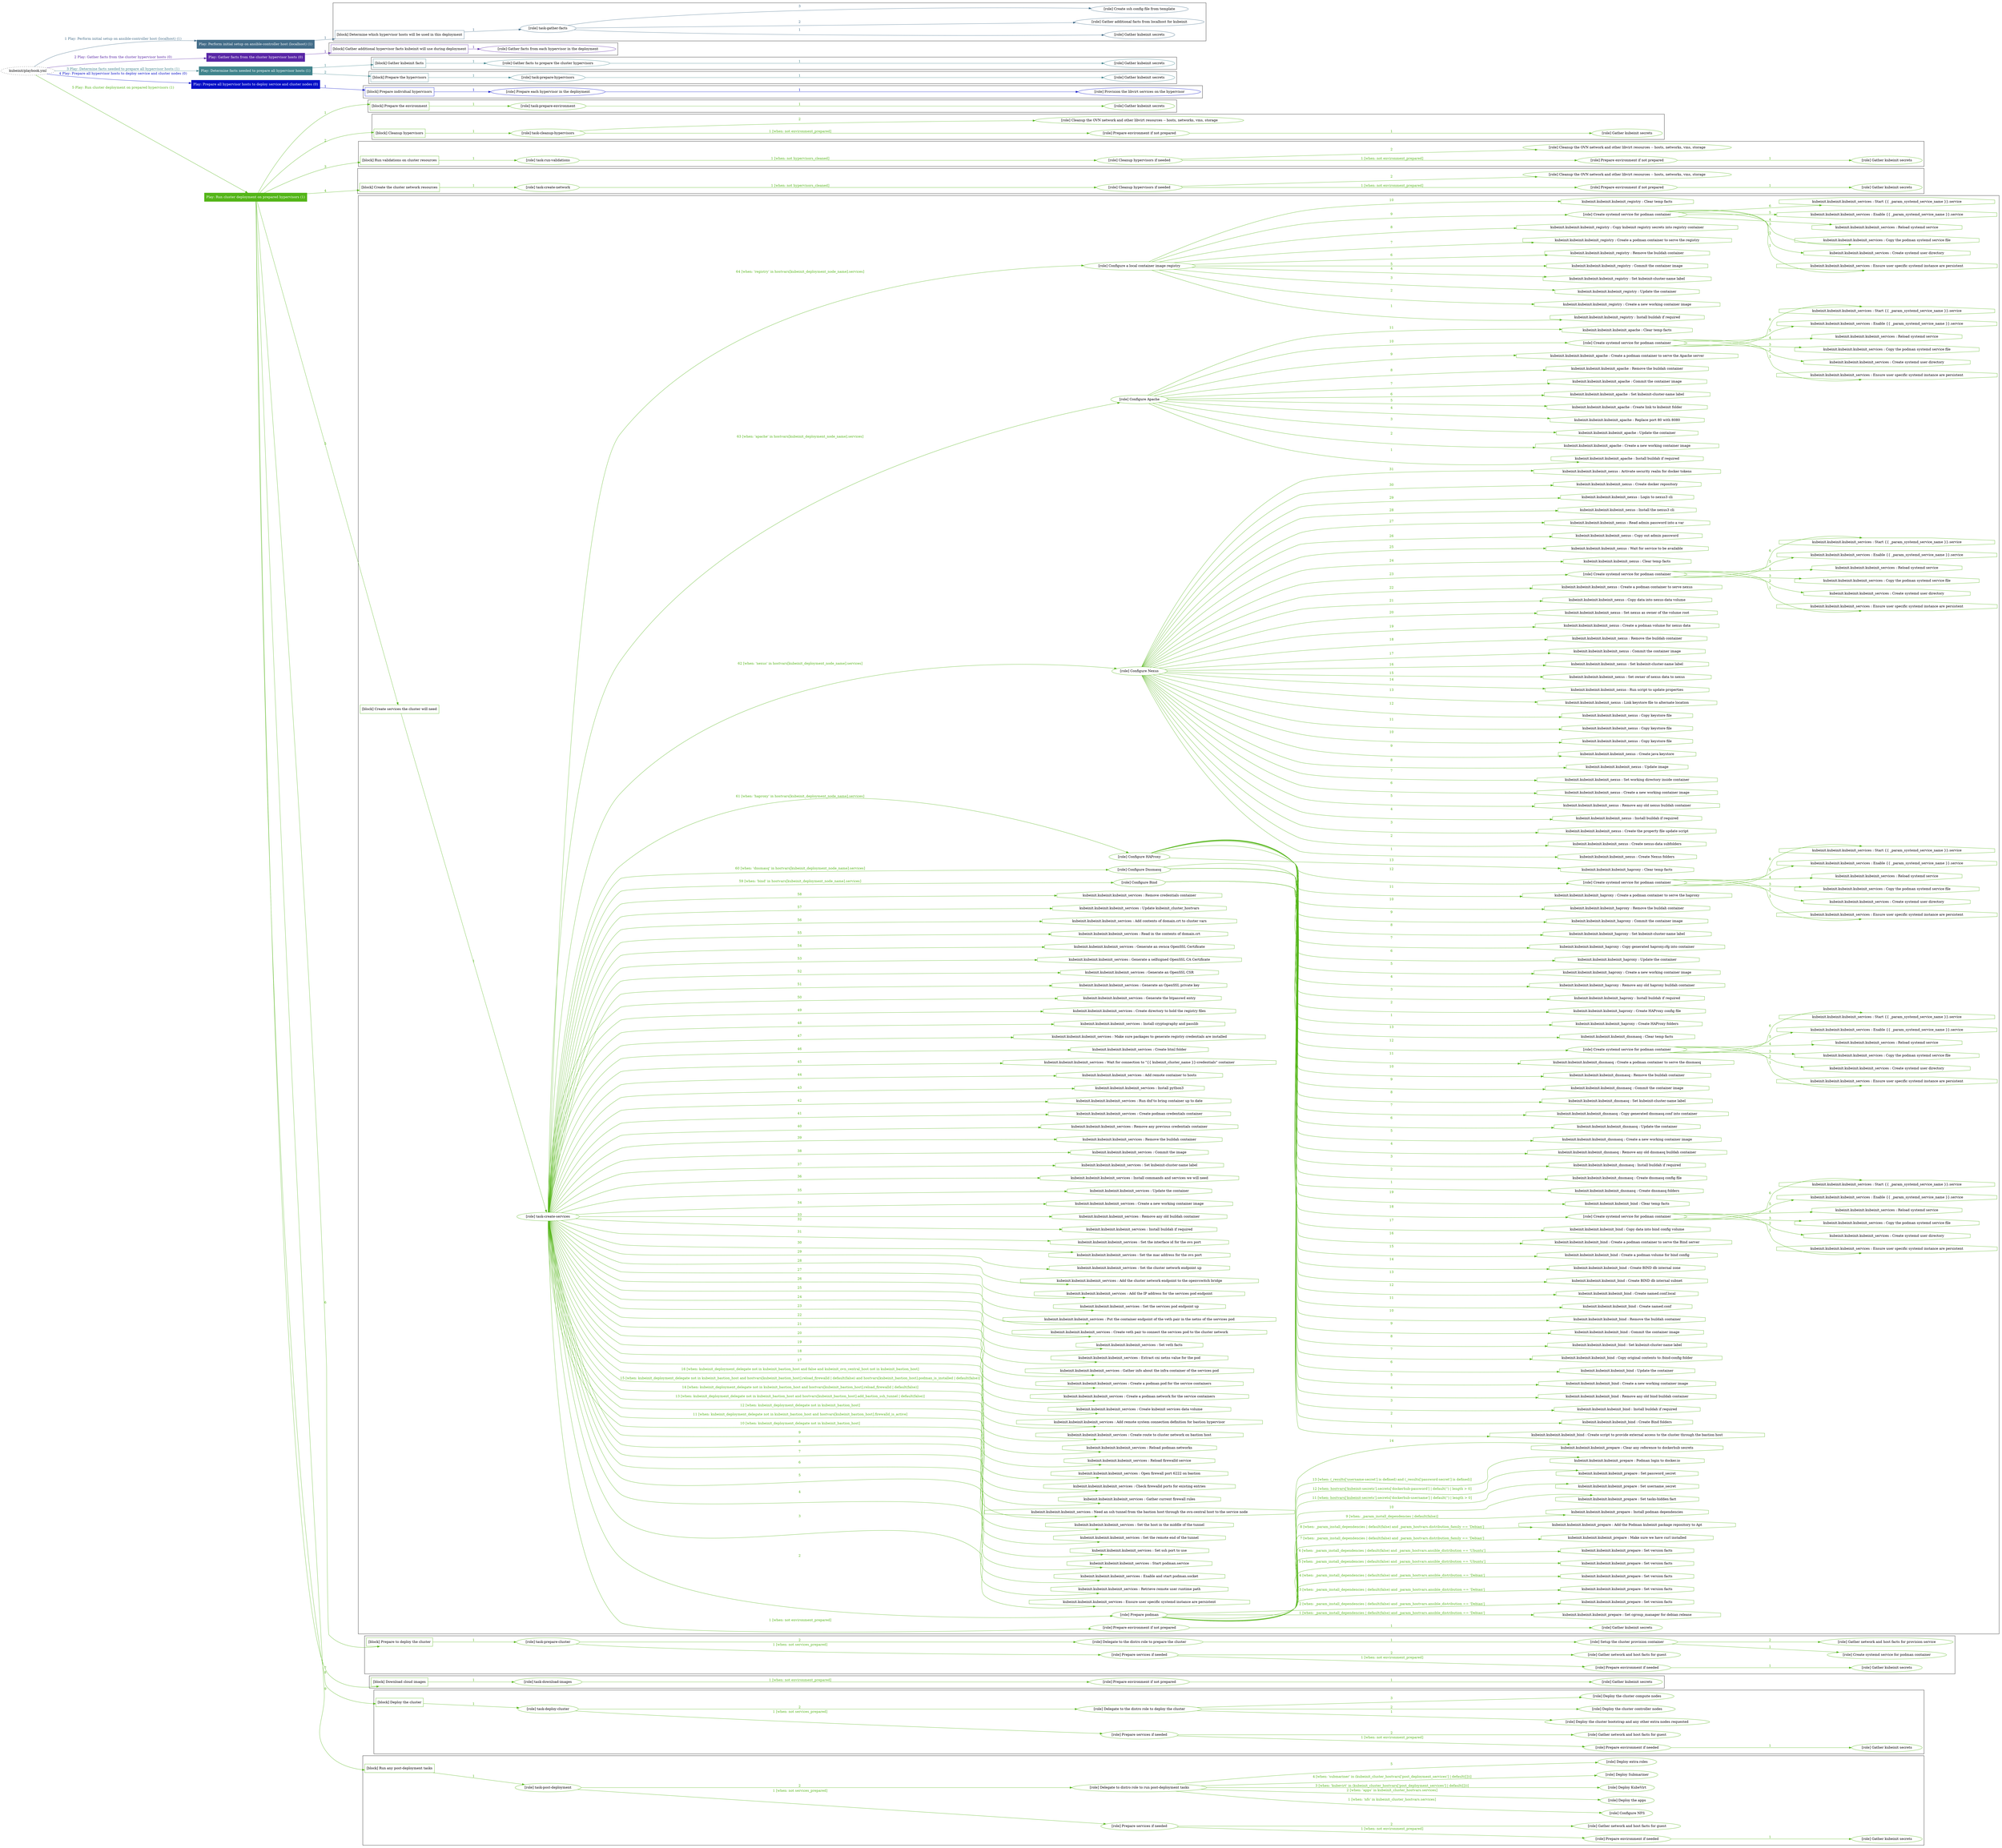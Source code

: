 digraph {
	graph [concentrate=true ordering=in rankdir=LR ratio=fill]
	edge [esep=5 sep=10]
	"kubeinit/playbook.yml" [URL="/home/runner/work/kubeinit/kubeinit/kubeinit/playbook.yml" id=playbook_0de98421 style=dotted]
	"kubeinit/playbook.yml" -> play_b68a1403 [label="1 Play: Perform initial setup on ansible-controller host (localhost) (1)" color="#436d89" fontcolor="#436d89" id=edge_play_b68a1403 labeltooltip="1 Play: Perform initial setup on ansible-controller host (localhost) (1)" tooltip="1 Play: Perform initial setup on ansible-controller host (localhost) (1)"]
	subgraph "Play: Perform initial setup on ansible-controller host (localhost) (1)" {
		play_b68a1403 [label="Play: Perform initial setup on ansible-controller host (localhost) (1)" URL="/home/runner/work/kubeinit/kubeinit/kubeinit/playbook.yml" color="#436d89" fontcolor="#ffffff" id=play_b68a1403 shape=box style=filled tooltip=localhost]
		play_b68a1403 -> block_027918d3 [label=1 color="#436d89" fontcolor="#436d89" id=edge_block_027918d3 labeltooltip=1 tooltip=1]
		subgraph cluster_block_027918d3 {
			block_027918d3 [label="[block] Determine which hypervisor hosts will be used in this deployment" URL="/home/runner/work/kubeinit/kubeinit/kubeinit/playbook.yml" color="#436d89" id=block_027918d3 labeltooltip="Determine which hypervisor hosts will be used in this deployment" shape=box tooltip="Determine which hypervisor hosts will be used in this deployment"]
			block_027918d3 -> role_2faf0315 [label="1 " color="#436d89" fontcolor="#436d89" id=edge_role_2faf0315 labeltooltip="1 " tooltip="1 "]
			subgraph "task-gather-facts" {
				role_2faf0315 [label="[role] task-gather-facts" URL="/home/runner/work/kubeinit/kubeinit/kubeinit/playbook.yml" color="#436d89" id=role_2faf0315 tooltip="task-gather-facts"]
				role_2faf0315 -> role_43ce530a [label="1 " color="#436d89" fontcolor="#436d89" id=edge_role_43ce530a labeltooltip="1 " tooltip="1 "]
				subgraph "Gather kubeinit secrets" {
					role_43ce530a [label="[role] Gather kubeinit secrets" URL="/home/runner/.ansible/collections/ansible_collections/kubeinit/kubeinit/roles/kubeinit_prepare/tasks/build_hypervisors_group.yml" color="#436d89" id=role_43ce530a tooltip="Gather kubeinit secrets"]
				}
				role_2faf0315 -> role_8eb6db9c [label="2 " color="#436d89" fontcolor="#436d89" id=edge_role_8eb6db9c labeltooltip="2 " tooltip="2 "]
				subgraph "Gather additional facts from localhost for kubeinit" {
					role_8eb6db9c [label="[role] Gather additional facts from localhost for kubeinit" URL="/home/runner/.ansible/collections/ansible_collections/kubeinit/kubeinit/roles/kubeinit_prepare/tasks/build_hypervisors_group.yml" color="#436d89" id=role_8eb6db9c tooltip="Gather additional facts from localhost for kubeinit"]
				}
				role_2faf0315 -> role_13747a1b [label="3 " color="#436d89" fontcolor="#436d89" id=edge_role_13747a1b labeltooltip="3 " tooltip="3 "]
				subgraph "Create ssh config file from template" {
					role_13747a1b [label="[role] Create ssh config file from template" URL="/home/runner/.ansible/collections/ansible_collections/kubeinit/kubeinit/roles/kubeinit_prepare/tasks/build_hypervisors_group.yml" color="#436d89" id=role_13747a1b tooltip="Create ssh config file from template"]
				}
			}
		}
	}
	"kubeinit/playbook.yml" -> play_1ba0fd73 [label="2 Play: Gather facts from the cluster hypervisor hosts (0)" color="#5926a6" fontcolor="#5926a6" id=edge_play_1ba0fd73 labeltooltip="2 Play: Gather facts from the cluster hypervisor hosts (0)" tooltip="2 Play: Gather facts from the cluster hypervisor hosts (0)"]
	subgraph "Play: Gather facts from the cluster hypervisor hosts (0)" {
		play_1ba0fd73 [label="Play: Gather facts from the cluster hypervisor hosts (0)" URL="/home/runner/work/kubeinit/kubeinit/kubeinit/playbook.yml" color="#5926a6" fontcolor="#ffffff" id=play_1ba0fd73 shape=box style=filled tooltip="Play: Gather facts from the cluster hypervisor hosts (0)"]
		play_1ba0fd73 -> block_afac0615 [label=1 color="#5926a6" fontcolor="#5926a6" id=edge_block_afac0615 labeltooltip=1 tooltip=1]
		subgraph cluster_block_afac0615 {
			block_afac0615 [label="[block] Gather additional hypervisor facts kubeinit will use during deployment" URL="/home/runner/work/kubeinit/kubeinit/kubeinit/playbook.yml" color="#5926a6" id=block_afac0615 labeltooltip="Gather additional hypervisor facts kubeinit will use during deployment" shape=box tooltip="Gather additional hypervisor facts kubeinit will use during deployment"]
			block_afac0615 -> role_f78ea2f3 [label="1 " color="#5926a6" fontcolor="#5926a6" id=edge_role_f78ea2f3 labeltooltip="1 " tooltip="1 "]
			subgraph "Gather facts from each hypervisor in the deployment" {
				role_f78ea2f3 [label="[role] Gather facts from each hypervisor in the deployment" URL="/home/runner/work/kubeinit/kubeinit/kubeinit/playbook.yml" color="#5926a6" id=role_f78ea2f3 tooltip="Gather facts from each hypervisor in the deployment"]
			}
		}
	}
	"kubeinit/playbook.yml" -> play_edc915bb [label="3 Play: Determine facts needed to prepare all hypervisor hosts (1)" color="#40848c" fontcolor="#40848c" id=edge_play_edc915bb labeltooltip="3 Play: Determine facts needed to prepare all hypervisor hosts (1)" tooltip="3 Play: Determine facts needed to prepare all hypervisor hosts (1)"]
	subgraph "Play: Determine facts needed to prepare all hypervisor hosts (1)" {
		play_edc915bb [label="Play: Determine facts needed to prepare all hypervisor hosts (1)" URL="/home/runner/work/kubeinit/kubeinit/kubeinit/playbook.yml" color="#40848c" fontcolor="#ffffff" id=play_edc915bb shape=box style=filled tooltip=localhost]
		play_edc915bb -> block_b499b7a6 [label=1 color="#40848c" fontcolor="#40848c" id=edge_block_b499b7a6 labeltooltip=1 tooltip=1]
		subgraph cluster_block_b499b7a6 {
			block_b499b7a6 [label="[block] Gather kubeinit facts" URL="/home/runner/work/kubeinit/kubeinit/kubeinit/playbook.yml" color="#40848c" id=block_b499b7a6 labeltooltip="Gather kubeinit facts" shape=box tooltip="Gather kubeinit facts"]
			block_b499b7a6 -> role_57728142 [label="1 " color="#40848c" fontcolor="#40848c" id=edge_role_57728142 labeltooltip="1 " tooltip="1 "]
			subgraph "Gather facts to prepare the cluster hypervisors" {
				role_57728142 [label="[role] Gather facts to prepare the cluster hypervisors" URL="/home/runner/work/kubeinit/kubeinit/kubeinit/playbook.yml" color="#40848c" id=role_57728142 tooltip="Gather facts to prepare the cluster hypervisors"]
				role_57728142 -> role_1204883d [label="1 " color="#40848c" fontcolor="#40848c" id=edge_role_1204883d labeltooltip="1 " tooltip="1 "]
				subgraph "Gather kubeinit secrets" {
					role_1204883d [label="[role] Gather kubeinit secrets" URL="/home/runner/.ansible/collections/ansible_collections/kubeinit/kubeinit/roles/kubeinit_prepare/tasks/gather_kubeinit_facts.yml" color="#40848c" id=role_1204883d tooltip="Gather kubeinit secrets"]
				}
			}
		}
		play_edc915bb -> block_d027862d [label=2 color="#40848c" fontcolor="#40848c" id=edge_block_d027862d labeltooltip=2 tooltip=2]
		subgraph cluster_block_d027862d {
			block_d027862d [label="[block] Prepare the hypervisors" URL="/home/runner/work/kubeinit/kubeinit/kubeinit/playbook.yml" color="#40848c" id=block_d027862d labeltooltip="Prepare the hypervisors" shape=box tooltip="Prepare the hypervisors"]
			block_d027862d -> role_aae7e696 [label="1 " color="#40848c" fontcolor="#40848c" id=edge_role_aae7e696 labeltooltip="1 " tooltip="1 "]
			subgraph "task-prepare-hypervisors" {
				role_aae7e696 [label="[role] task-prepare-hypervisors" URL="/home/runner/work/kubeinit/kubeinit/kubeinit/playbook.yml" color="#40848c" id=role_aae7e696 tooltip="task-prepare-hypervisors"]
				role_aae7e696 -> role_c58aaa1e [label="1 " color="#40848c" fontcolor="#40848c" id=edge_role_c58aaa1e labeltooltip="1 " tooltip="1 "]
				subgraph "Gather kubeinit secrets" {
					role_c58aaa1e [label="[role] Gather kubeinit secrets" URL="/home/runner/.ansible/collections/ansible_collections/kubeinit/kubeinit/roles/kubeinit_prepare/tasks/gather_kubeinit_facts.yml" color="#40848c" id=role_c58aaa1e tooltip="Gather kubeinit secrets"]
				}
			}
		}
	}
	"kubeinit/playbook.yml" -> play_efd0562f [label="4 Play: Prepare all hypervisor hosts to deploy service and cluster nodes (0)" color="#050fc7" fontcolor="#050fc7" id=edge_play_efd0562f labeltooltip="4 Play: Prepare all hypervisor hosts to deploy service and cluster nodes (0)" tooltip="4 Play: Prepare all hypervisor hosts to deploy service and cluster nodes (0)"]
	subgraph "Play: Prepare all hypervisor hosts to deploy service and cluster nodes (0)" {
		play_efd0562f [label="Play: Prepare all hypervisor hosts to deploy service and cluster nodes (0)" URL="/home/runner/work/kubeinit/kubeinit/kubeinit/playbook.yml" color="#050fc7" fontcolor="#ffffff" id=play_efd0562f shape=box style=filled tooltip="Play: Prepare all hypervisor hosts to deploy service and cluster nodes (0)"]
		play_efd0562f -> block_b5dfe644 [label=1 color="#050fc7" fontcolor="#050fc7" id=edge_block_b5dfe644 labeltooltip=1 tooltip=1]
		subgraph cluster_block_b5dfe644 {
			block_b5dfe644 [label="[block] Prepare individual hypervisors" URL="/home/runner/work/kubeinit/kubeinit/kubeinit/playbook.yml" color="#050fc7" id=block_b5dfe644 labeltooltip="Prepare individual hypervisors" shape=box tooltip="Prepare individual hypervisors"]
			block_b5dfe644 -> role_b9de2469 [label="1 " color="#050fc7" fontcolor="#050fc7" id=edge_role_b9de2469 labeltooltip="1 " tooltip="1 "]
			subgraph "Prepare each hypervisor in the deployment" {
				role_b9de2469 [label="[role] Prepare each hypervisor in the deployment" URL="/home/runner/work/kubeinit/kubeinit/kubeinit/playbook.yml" color="#050fc7" id=role_b9de2469 tooltip="Prepare each hypervisor in the deployment"]
				role_b9de2469 -> role_d6467f6f [label="1 " color="#050fc7" fontcolor="#050fc7" id=edge_role_d6467f6f labeltooltip="1 " tooltip="1 "]
				subgraph "Provision the libvirt services on the hypervisor" {
					role_d6467f6f [label="[role] Provision the libvirt services on the hypervisor" URL="/home/runner/.ansible/collections/ansible_collections/kubeinit/kubeinit/roles/kubeinit_prepare/tasks/prepare_hypervisor.yml" color="#050fc7" id=role_d6467f6f tooltip="Provision the libvirt services on the hypervisor"]
				}
			}
		}
	}
	"kubeinit/playbook.yml" -> play_40afd8f4 [label="5 Play: Run cluster deployment on prepared hypervisors (1)" color="#53b517" fontcolor="#53b517" id=edge_play_40afd8f4 labeltooltip="5 Play: Run cluster deployment on prepared hypervisors (1)" tooltip="5 Play: Run cluster deployment on prepared hypervisors (1)"]
	subgraph "Play: Run cluster deployment on prepared hypervisors (1)" {
		play_40afd8f4 [label="Play: Run cluster deployment on prepared hypervisors (1)" URL="/home/runner/work/kubeinit/kubeinit/kubeinit/playbook.yml" color="#53b517" fontcolor="#ffffff" id=play_40afd8f4 shape=box style=filled tooltip=localhost]
		play_40afd8f4 -> block_b714a95c [label=1 color="#53b517" fontcolor="#53b517" id=edge_block_b714a95c labeltooltip=1 tooltip=1]
		subgraph cluster_block_b714a95c {
			block_b714a95c [label="[block] Prepare the environment" URL="/home/runner/work/kubeinit/kubeinit/kubeinit/playbook.yml" color="#53b517" id=block_b714a95c labeltooltip="Prepare the environment" shape=box tooltip="Prepare the environment"]
			block_b714a95c -> role_bf45686f [label="1 " color="#53b517" fontcolor="#53b517" id=edge_role_bf45686f labeltooltip="1 " tooltip="1 "]
			subgraph "task-prepare-environment" {
				role_bf45686f [label="[role] task-prepare-environment" URL="/home/runner/work/kubeinit/kubeinit/kubeinit/playbook.yml" color="#53b517" id=role_bf45686f tooltip="task-prepare-environment"]
				role_bf45686f -> role_ea85e702 [label="1 " color="#53b517" fontcolor="#53b517" id=edge_role_ea85e702 labeltooltip="1 " tooltip="1 "]
				subgraph "Gather kubeinit secrets" {
					role_ea85e702 [label="[role] Gather kubeinit secrets" URL="/home/runner/.ansible/collections/ansible_collections/kubeinit/kubeinit/roles/kubeinit_prepare/tasks/gather_kubeinit_facts.yml" color="#53b517" id=role_ea85e702 tooltip="Gather kubeinit secrets"]
				}
			}
		}
		play_40afd8f4 -> block_bcf08bbc [label=2 color="#53b517" fontcolor="#53b517" id=edge_block_bcf08bbc labeltooltip=2 tooltip=2]
		subgraph cluster_block_bcf08bbc {
			block_bcf08bbc [label="[block] Cleanup hypervisors" URL="/home/runner/work/kubeinit/kubeinit/kubeinit/playbook.yml" color="#53b517" id=block_bcf08bbc labeltooltip="Cleanup hypervisors" shape=box tooltip="Cleanup hypervisors"]
			block_bcf08bbc -> role_786eff97 [label="1 " color="#53b517" fontcolor="#53b517" id=edge_role_786eff97 labeltooltip="1 " tooltip="1 "]
			subgraph "task-cleanup-hypervisors" {
				role_786eff97 [label="[role] task-cleanup-hypervisors" URL="/home/runner/work/kubeinit/kubeinit/kubeinit/playbook.yml" color="#53b517" id=role_786eff97 tooltip="task-cleanup-hypervisors"]
				role_786eff97 -> role_ca0a33ef [label="1 [when: not environment_prepared]" color="#53b517" fontcolor="#53b517" id=edge_role_ca0a33ef labeltooltip="1 [when: not environment_prepared]" tooltip="1 [when: not environment_prepared]"]
				subgraph "Prepare environment if not prepared" {
					role_ca0a33ef [label="[role] Prepare environment if not prepared" URL="/home/runner/.ansible/collections/ansible_collections/kubeinit/kubeinit/roles/kubeinit_prepare/tasks/cleanup_hypervisors.yml" color="#53b517" id=role_ca0a33ef tooltip="Prepare environment if not prepared"]
					role_ca0a33ef -> role_e3548e3e [label="1 " color="#53b517" fontcolor="#53b517" id=edge_role_e3548e3e labeltooltip="1 " tooltip="1 "]
					subgraph "Gather kubeinit secrets" {
						role_e3548e3e [label="[role] Gather kubeinit secrets" URL="/home/runner/.ansible/collections/ansible_collections/kubeinit/kubeinit/roles/kubeinit_prepare/tasks/gather_kubeinit_facts.yml" color="#53b517" id=role_e3548e3e tooltip="Gather kubeinit secrets"]
					}
				}
				role_786eff97 -> role_854104f5 [label="2 " color="#53b517" fontcolor="#53b517" id=edge_role_854104f5 labeltooltip="2 " tooltip="2 "]
				subgraph "Cleanup the OVN network and other libvirt resources -- hosts, networks, vms, storage" {
					role_854104f5 [label="[role] Cleanup the OVN network and other libvirt resources -- hosts, networks, vms, storage" URL="/home/runner/.ansible/collections/ansible_collections/kubeinit/kubeinit/roles/kubeinit_prepare/tasks/cleanup_hypervisors.yml" color="#53b517" id=role_854104f5 tooltip="Cleanup the OVN network and other libvirt resources -- hosts, networks, vms, storage"]
				}
			}
		}
		play_40afd8f4 -> block_840aa2aa [label=3 color="#53b517" fontcolor="#53b517" id=edge_block_840aa2aa labeltooltip=3 tooltip=3]
		subgraph cluster_block_840aa2aa {
			block_840aa2aa [label="[block] Run validations on cluster resources" URL="/home/runner/work/kubeinit/kubeinit/kubeinit/playbook.yml" color="#53b517" id=block_840aa2aa labeltooltip="Run validations on cluster resources" shape=box tooltip="Run validations on cluster resources"]
			block_840aa2aa -> role_ec6ff148 [label="1 " color="#53b517" fontcolor="#53b517" id=edge_role_ec6ff148 labeltooltip="1 " tooltip="1 "]
			subgraph "task-run-validations" {
				role_ec6ff148 [label="[role] task-run-validations" URL="/home/runner/work/kubeinit/kubeinit/kubeinit/playbook.yml" color="#53b517" id=role_ec6ff148 tooltip="task-run-validations"]
				role_ec6ff148 -> role_68561f66 [label="1 [when: not hypervisors_cleaned]" color="#53b517" fontcolor="#53b517" id=edge_role_68561f66 labeltooltip="1 [when: not hypervisors_cleaned]" tooltip="1 [when: not hypervisors_cleaned]"]
				subgraph "Cleanup hypervisors if needed" {
					role_68561f66 [label="[role] Cleanup hypervisors if needed" URL="/home/runner/.ansible/collections/ansible_collections/kubeinit/kubeinit/roles/kubeinit_validations/tasks/main.yml" color="#53b517" id=role_68561f66 tooltip="Cleanup hypervisors if needed"]
					role_68561f66 -> role_4cba2386 [label="1 [when: not environment_prepared]" color="#53b517" fontcolor="#53b517" id=edge_role_4cba2386 labeltooltip="1 [when: not environment_prepared]" tooltip="1 [when: not environment_prepared]"]
					subgraph "Prepare environment if not prepared" {
						role_4cba2386 [label="[role] Prepare environment if not prepared" URL="/home/runner/.ansible/collections/ansible_collections/kubeinit/kubeinit/roles/kubeinit_prepare/tasks/cleanup_hypervisors.yml" color="#53b517" id=role_4cba2386 tooltip="Prepare environment if not prepared"]
						role_4cba2386 -> role_794126fd [label="1 " color="#53b517" fontcolor="#53b517" id=edge_role_794126fd labeltooltip="1 " tooltip="1 "]
						subgraph "Gather kubeinit secrets" {
							role_794126fd [label="[role] Gather kubeinit secrets" URL="/home/runner/.ansible/collections/ansible_collections/kubeinit/kubeinit/roles/kubeinit_prepare/tasks/gather_kubeinit_facts.yml" color="#53b517" id=role_794126fd tooltip="Gather kubeinit secrets"]
						}
					}
					role_68561f66 -> role_c863ce1b [label="2 " color="#53b517" fontcolor="#53b517" id=edge_role_c863ce1b labeltooltip="2 " tooltip="2 "]
					subgraph "Cleanup the OVN network and other libvirt resources -- hosts, networks, vms, storage" {
						role_c863ce1b [label="[role] Cleanup the OVN network and other libvirt resources -- hosts, networks, vms, storage" URL="/home/runner/.ansible/collections/ansible_collections/kubeinit/kubeinit/roles/kubeinit_prepare/tasks/cleanup_hypervisors.yml" color="#53b517" id=role_c863ce1b tooltip="Cleanup the OVN network and other libvirt resources -- hosts, networks, vms, storage"]
					}
				}
			}
		}
		play_40afd8f4 -> block_d9a1f2e8 [label=4 color="#53b517" fontcolor="#53b517" id=edge_block_d9a1f2e8 labeltooltip=4 tooltip=4]
		subgraph cluster_block_d9a1f2e8 {
			block_d9a1f2e8 [label="[block] Create the cluster network resources" URL="/home/runner/work/kubeinit/kubeinit/kubeinit/playbook.yml" color="#53b517" id=block_d9a1f2e8 labeltooltip="Create the cluster network resources" shape=box tooltip="Create the cluster network resources"]
			block_d9a1f2e8 -> role_f5df5d69 [label="1 " color="#53b517" fontcolor="#53b517" id=edge_role_f5df5d69 labeltooltip="1 " tooltip="1 "]
			subgraph "task-create-network" {
				role_f5df5d69 [label="[role] task-create-network" URL="/home/runner/work/kubeinit/kubeinit/kubeinit/playbook.yml" color="#53b517" id=role_f5df5d69 tooltip="task-create-network"]
				role_f5df5d69 -> role_798dca57 [label="1 [when: not hypervisors_cleaned]" color="#53b517" fontcolor="#53b517" id=edge_role_798dca57 labeltooltip="1 [when: not hypervisors_cleaned]" tooltip="1 [when: not hypervisors_cleaned]"]
				subgraph "Cleanup hypervisors if needed" {
					role_798dca57 [label="[role] Cleanup hypervisors if needed" URL="/home/runner/.ansible/collections/ansible_collections/kubeinit/kubeinit/roles/kubeinit_libvirt/tasks/create_network.yml" color="#53b517" id=role_798dca57 tooltip="Cleanup hypervisors if needed"]
					role_798dca57 -> role_e613eb8a [label="1 [when: not environment_prepared]" color="#53b517" fontcolor="#53b517" id=edge_role_e613eb8a labeltooltip="1 [when: not environment_prepared]" tooltip="1 [when: not environment_prepared]"]
					subgraph "Prepare environment if not prepared" {
						role_e613eb8a [label="[role] Prepare environment if not prepared" URL="/home/runner/.ansible/collections/ansible_collections/kubeinit/kubeinit/roles/kubeinit_prepare/tasks/cleanup_hypervisors.yml" color="#53b517" id=role_e613eb8a tooltip="Prepare environment if not prepared"]
						role_e613eb8a -> role_a0921a4e [label="1 " color="#53b517" fontcolor="#53b517" id=edge_role_a0921a4e labeltooltip="1 " tooltip="1 "]
						subgraph "Gather kubeinit secrets" {
							role_a0921a4e [label="[role] Gather kubeinit secrets" URL="/home/runner/.ansible/collections/ansible_collections/kubeinit/kubeinit/roles/kubeinit_prepare/tasks/gather_kubeinit_facts.yml" color="#53b517" id=role_a0921a4e tooltip="Gather kubeinit secrets"]
						}
					}
					role_798dca57 -> role_a071b3d3 [label="2 " color="#53b517" fontcolor="#53b517" id=edge_role_a071b3d3 labeltooltip="2 " tooltip="2 "]
					subgraph "Cleanup the OVN network and other libvirt resources -- hosts, networks, vms, storage" {
						role_a071b3d3 [label="[role] Cleanup the OVN network and other libvirt resources -- hosts, networks, vms, storage" URL="/home/runner/.ansible/collections/ansible_collections/kubeinit/kubeinit/roles/kubeinit_prepare/tasks/cleanup_hypervisors.yml" color="#53b517" id=role_a071b3d3 tooltip="Cleanup the OVN network and other libvirt resources -- hosts, networks, vms, storage"]
					}
				}
			}
		}
		play_40afd8f4 -> block_5e3236eb [label=5 color="#53b517" fontcolor="#53b517" id=edge_block_5e3236eb labeltooltip=5 tooltip=5]
		subgraph cluster_block_5e3236eb {
			block_5e3236eb [label="[block] Create services the cluster will need" URL="/home/runner/work/kubeinit/kubeinit/kubeinit/playbook.yml" color="#53b517" id=block_5e3236eb labeltooltip="Create services the cluster will need" shape=box tooltip="Create services the cluster will need"]
			block_5e3236eb -> role_eee2acb7 [label="1 " color="#53b517" fontcolor="#53b517" id=edge_role_eee2acb7 labeltooltip="1 " tooltip="1 "]
			subgraph "task-create-services" {
				role_eee2acb7 [label="[role] task-create-services" URL="/home/runner/work/kubeinit/kubeinit/kubeinit/playbook.yml" color="#53b517" id=role_eee2acb7 tooltip="task-create-services"]
				role_eee2acb7 -> role_449f035e [label="1 [when: not environment_prepared]" color="#53b517" fontcolor="#53b517" id=edge_role_449f035e labeltooltip="1 [when: not environment_prepared]" tooltip="1 [when: not environment_prepared]"]
				subgraph "Prepare environment if not prepared" {
					role_449f035e [label="[role] Prepare environment if not prepared" URL="/home/runner/.ansible/collections/ansible_collections/kubeinit/kubeinit/roles/kubeinit_services/tasks/main.yml" color="#53b517" id=role_449f035e tooltip="Prepare environment if not prepared"]
					role_449f035e -> role_67e8e3fd [label="1 " color="#53b517" fontcolor="#53b517" id=edge_role_67e8e3fd labeltooltip="1 " tooltip="1 "]
					subgraph "Gather kubeinit secrets" {
						role_67e8e3fd [label="[role] Gather kubeinit secrets" URL="/home/runner/.ansible/collections/ansible_collections/kubeinit/kubeinit/roles/kubeinit_prepare/tasks/gather_kubeinit_facts.yml" color="#53b517" id=role_67e8e3fd tooltip="Gather kubeinit secrets"]
					}
				}
				role_eee2acb7 -> role_74703e4f [label="2 " color="#53b517" fontcolor="#53b517" id=edge_role_74703e4f labeltooltip="2 " tooltip="2 "]
				subgraph "Prepare podman" {
					role_74703e4f [label="[role] Prepare podman" URL="/home/runner/.ansible/collections/ansible_collections/kubeinit/kubeinit/roles/kubeinit_services/tasks/00_create_service_pod.yml" color="#53b517" id=role_74703e4f tooltip="Prepare podman"]
					task_725c93ed [label="kubeinit.kubeinit.kubeinit_prepare : Set cgroup_manager for debian release" URL="/home/runner/.ansible/collections/ansible_collections/kubeinit/kubeinit/roles/kubeinit_prepare/tasks/prepare_podman.yml" color="#53b517" id=task_725c93ed shape=octagon tooltip="kubeinit.kubeinit.kubeinit_prepare : Set cgroup_manager for debian release"]
					role_74703e4f -> task_725c93ed [label="1 [when: _param_install_dependencies | default(false) and _param_hostvars.ansible_distribution == 'Debian']" color="#53b517" fontcolor="#53b517" id=edge_task_725c93ed labeltooltip="1 [when: _param_install_dependencies | default(false) and _param_hostvars.ansible_distribution == 'Debian']" tooltip="1 [when: _param_install_dependencies | default(false) and _param_hostvars.ansible_distribution == 'Debian']"]
					task_e33d36c9 [label="kubeinit.kubeinit.kubeinit_prepare : Set version facts" URL="/home/runner/.ansible/collections/ansible_collections/kubeinit/kubeinit/roles/kubeinit_prepare/tasks/prepare_podman.yml" color="#53b517" id=task_e33d36c9 shape=octagon tooltip="kubeinit.kubeinit.kubeinit_prepare : Set version facts"]
					role_74703e4f -> task_e33d36c9 [label="2 [when: _param_install_dependencies | default(false) and _param_hostvars.ansible_distribution == 'Debian']" color="#53b517" fontcolor="#53b517" id=edge_task_e33d36c9 labeltooltip="2 [when: _param_install_dependencies | default(false) and _param_hostvars.ansible_distribution == 'Debian']" tooltip="2 [when: _param_install_dependencies | default(false) and _param_hostvars.ansible_distribution == 'Debian']"]
					task_ecdeec0c [label="kubeinit.kubeinit.kubeinit_prepare : Set version facts" URL="/home/runner/.ansible/collections/ansible_collections/kubeinit/kubeinit/roles/kubeinit_prepare/tasks/prepare_podman.yml" color="#53b517" id=task_ecdeec0c shape=octagon tooltip="kubeinit.kubeinit.kubeinit_prepare : Set version facts"]
					role_74703e4f -> task_ecdeec0c [label="3 [when: _param_install_dependencies | default(false) and _param_hostvars.ansible_distribution == 'Debian']" color="#53b517" fontcolor="#53b517" id=edge_task_ecdeec0c labeltooltip="3 [when: _param_install_dependencies | default(false) and _param_hostvars.ansible_distribution == 'Debian']" tooltip="3 [when: _param_install_dependencies | default(false) and _param_hostvars.ansible_distribution == 'Debian']"]
					task_ce41e782 [label="kubeinit.kubeinit.kubeinit_prepare : Set version facts" URL="/home/runner/.ansible/collections/ansible_collections/kubeinit/kubeinit/roles/kubeinit_prepare/tasks/prepare_podman.yml" color="#53b517" id=task_ce41e782 shape=octagon tooltip="kubeinit.kubeinit.kubeinit_prepare : Set version facts"]
					role_74703e4f -> task_ce41e782 [label="4 [when: _param_install_dependencies | default(false) and _param_hostvars.ansible_distribution == 'Debian']" color="#53b517" fontcolor="#53b517" id=edge_task_ce41e782 labeltooltip="4 [when: _param_install_dependencies | default(false) and _param_hostvars.ansible_distribution == 'Debian']" tooltip="4 [when: _param_install_dependencies | default(false) and _param_hostvars.ansible_distribution == 'Debian']"]
					task_ff4c66f4 [label="kubeinit.kubeinit.kubeinit_prepare : Set version facts" URL="/home/runner/.ansible/collections/ansible_collections/kubeinit/kubeinit/roles/kubeinit_prepare/tasks/prepare_podman.yml" color="#53b517" id=task_ff4c66f4 shape=octagon tooltip="kubeinit.kubeinit.kubeinit_prepare : Set version facts"]
					role_74703e4f -> task_ff4c66f4 [label="5 [when: _param_install_dependencies | default(false) and _param_hostvars.ansible_distribution == 'Ubuntu']" color="#53b517" fontcolor="#53b517" id=edge_task_ff4c66f4 labeltooltip="5 [when: _param_install_dependencies | default(false) and _param_hostvars.ansible_distribution == 'Ubuntu']" tooltip="5 [when: _param_install_dependencies | default(false) and _param_hostvars.ansible_distribution == 'Ubuntu']"]
					task_64f7ca2e [label="kubeinit.kubeinit.kubeinit_prepare : Set version facts" URL="/home/runner/.ansible/collections/ansible_collections/kubeinit/kubeinit/roles/kubeinit_prepare/tasks/prepare_podman.yml" color="#53b517" id=task_64f7ca2e shape=octagon tooltip="kubeinit.kubeinit.kubeinit_prepare : Set version facts"]
					role_74703e4f -> task_64f7ca2e [label="6 [when: _param_install_dependencies | default(false) and _param_hostvars.ansible_distribution == 'Ubuntu']" color="#53b517" fontcolor="#53b517" id=edge_task_64f7ca2e labeltooltip="6 [when: _param_install_dependencies | default(false) and _param_hostvars.ansible_distribution == 'Ubuntu']" tooltip="6 [when: _param_install_dependencies | default(false) and _param_hostvars.ansible_distribution == 'Ubuntu']"]
					task_5e95c244 [label="kubeinit.kubeinit.kubeinit_prepare : Make sure we have curl installed" URL="/home/runner/.ansible/collections/ansible_collections/kubeinit/kubeinit/roles/kubeinit_prepare/tasks/prepare_podman.yml" color="#53b517" id=task_5e95c244 shape=octagon tooltip="kubeinit.kubeinit.kubeinit_prepare : Make sure we have curl installed"]
					role_74703e4f -> task_5e95c244 [label="7 [when: _param_install_dependencies | default(false) and _param_hostvars.distribution_family == 'Debian']" color="#53b517" fontcolor="#53b517" id=edge_task_5e95c244 labeltooltip="7 [when: _param_install_dependencies | default(false) and _param_hostvars.distribution_family == 'Debian']" tooltip="7 [when: _param_install_dependencies | default(false) and _param_hostvars.distribution_family == 'Debian']"]
					task_59893512 [label="kubeinit.kubeinit.kubeinit_prepare : Add the Podman kubeinit package repository to Apt" URL="/home/runner/.ansible/collections/ansible_collections/kubeinit/kubeinit/roles/kubeinit_prepare/tasks/prepare_podman.yml" color="#53b517" id=task_59893512 shape=octagon tooltip="kubeinit.kubeinit.kubeinit_prepare : Add the Podman kubeinit package repository to Apt"]
					role_74703e4f -> task_59893512 [label="8 [when: _param_install_dependencies | default(false) and _param_hostvars.distribution_family == 'Debian']" color="#53b517" fontcolor="#53b517" id=edge_task_59893512 labeltooltip="8 [when: _param_install_dependencies | default(false) and _param_hostvars.distribution_family == 'Debian']" tooltip="8 [when: _param_install_dependencies | default(false) and _param_hostvars.distribution_family == 'Debian']"]
					task_b156f1ed [label="kubeinit.kubeinit.kubeinit_prepare : Install podman dependencies" URL="/home/runner/.ansible/collections/ansible_collections/kubeinit/kubeinit/roles/kubeinit_prepare/tasks/prepare_podman.yml" color="#53b517" id=task_b156f1ed shape=octagon tooltip="kubeinit.kubeinit.kubeinit_prepare : Install podman dependencies"]
					role_74703e4f -> task_b156f1ed [label="9 [when: _param_install_dependencies | default(false)]" color="#53b517" fontcolor="#53b517" id=edge_task_b156f1ed labeltooltip="9 [when: _param_install_dependencies | default(false)]" tooltip="9 [when: _param_install_dependencies | default(false)]"]
					task_b4368b1e [label="kubeinit.kubeinit.kubeinit_prepare : Set tasks-hidden fact" URL="/home/runner/.ansible/collections/ansible_collections/kubeinit/kubeinit/roles/kubeinit_prepare/tasks/prepare_podman.yml" color="#53b517" id=task_b4368b1e shape=octagon tooltip="kubeinit.kubeinit.kubeinit_prepare : Set tasks-hidden fact"]
					role_74703e4f -> task_b4368b1e [label="10 " color="#53b517" fontcolor="#53b517" id=edge_task_b4368b1e labeltooltip="10 " tooltip="10 "]
					task_1cd8c392 [label="kubeinit.kubeinit.kubeinit_prepare : Set username_secret" URL="/home/runner/.ansible/collections/ansible_collections/kubeinit/kubeinit/roles/kubeinit_prepare/tasks/prepare_podman.yml" color="#53b517" id=task_1cd8c392 shape=octagon tooltip="kubeinit.kubeinit.kubeinit_prepare : Set username_secret"]
					role_74703e4f -> task_1cd8c392 [label="11 [when: hostvars['kubeinit-secrets'].secrets['dockerhub-username'] | default('') | length > 0]" color="#53b517" fontcolor="#53b517" id=edge_task_1cd8c392 labeltooltip="11 [when: hostvars['kubeinit-secrets'].secrets['dockerhub-username'] | default('') | length > 0]" tooltip="11 [when: hostvars['kubeinit-secrets'].secrets['dockerhub-username'] | default('') | length > 0]"]
					task_ff80a765 [label="kubeinit.kubeinit.kubeinit_prepare : Set password_secret" URL="/home/runner/.ansible/collections/ansible_collections/kubeinit/kubeinit/roles/kubeinit_prepare/tasks/prepare_podman.yml" color="#53b517" id=task_ff80a765 shape=octagon tooltip="kubeinit.kubeinit.kubeinit_prepare : Set password_secret"]
					role_74703e4f -> task_ff80a765 [label="12 [when: hostvars['kubeinit-secrets'].secrets['dockerhub-password'] | default('') | length > 0]" color="#53b517" fontcolor="#53b517" id=edge_task_ff80a765 labeltooltip="12 [when: hostvars['kubeinit-secrets'].secrets['dockerhub-password'] | default('') | length > 0]" tooltip="12 [when: hostvars['kubeinit-secrets'].secrets['dockerhub-password'] | default('') | length > 0]"]
					task_897ad6e5 [label="kubeinit.kubeinit.kubeinit_prepare : Podman login to docker.io" URL="/home/runner/.ansible/collections/ansible_collections/kubeinit/kubeinit/roles/kubeinit_prepare/tasks/prepare_podman.yml" color="#53b517" id=task_897ad6e5 shape=octagon tooltip="kubeinit.kubeinit.kubeinit_prepare : Podman login to docker.io"]
					role_74703e4f -> task_897ad6e5 [label="13 [when: (_results['username-secret'] is defined) and (_results['password-secret'] is defined)]" color="#53b517" fontcolor="#53b517" id=edge_task_897ad6e5 labeltooltip="13 [when: (_results['username-secret'] is defined) and (_results['password-secret'] is defined)]" tooltip="13 [when: (_results['username-secret'] is defined) and (_results['password-secret'] is defined)]"]
					task_0160f8b9 [label="kubeinit.kubeinit.kubeinit_prepare : Clear any reference to dockerhub secrets" URL="/home/runner/.ansible/collections/ansible_collections/kubeinit/kubeinit/roles/kubeinit_prepare/tasks/prepare_podman.yml" color="#53b517" id=task_0160f8b9 shape=octagon tooltip="kubeinit.kubeinit.kubeinit_prepare : Clear any reference to dockerhub secrets"]
					role_74703e4f -> task_0160f8b9 [label="14 " color="#53b517" fontcolor="#53b517" id=edge_task_0160f8b9 labeltooltip="14 " tooltip="14 "]
				}
				task_73401179 [label="kubeinit.kubeinit.kubeinit_services : Ensure user specific systemd instance are persistent" URL="/home/runner/.ansible/collections/ansible_collections/kubeinit/kubeinit/roles/kubeinit_services/tasks/00_create_service_pod.yml" color="#53b517" id=task_73401179 shape=octagon tooltip="kubeinit.kubeinit.kubeinit_services : Ensure user specific systemd instance are persistent"]
				role_eee2acb7 -> task_73401179 [label="3 " color="#53b517" fontcolor="#53b517" id=edge_task_73401179 labeltooltip="3 " tooltip="3 "]
				task_cda923a7 [label="kubeinit.kubeinit.kubeinit_services : Retrieve remote user runtime path" URL="/home/runner/.ansible/collections/ansible_collections/kubeinit/kubeinit/roles/kubeinit_services/tasks/00_create_service_pod.yml" color="#53b517" id=task_cda923a7 shape=octagon tooltip="kubeinit.kubeinit.kubeinit_services : Retrieve remote user runtime path"]
				role_eee2acb7 -> task_cda923a7 [label="4 " color="#53b517" fontcolor="#53b517" id=edge_task_cda923a7 labeltooltip="4 " tooltip="4 "]
				task_daabc034 [label="kubeinit.kubeinit.kubeinit_services : Enable and start podman.socket" URL="/home/runner/.ansible/collections/ansible_collections/kubeinit/kubeinit/roles/kubeinit_services/tasks/00_create_service_pod.yml" color="#53b517" id=task_daabc034 shape=octagon tooltip="kubeinit.kubeinit.kubeinit_services : Enable and start podman.socket"]
				role_eee2acb7 -> task_daabc034 [label="5 " color="#53b517" fontcolor="#53b517" id=edge_task_daabc034 labeltooltip="5 " tooltip="5 "]
				task_4536259b [label="kubeinit.kubeinit.kubeinit_services : Start podman.service" URL="/home/runner/.ansible/collections/ansible_collections/kubeinit/kubeinit/roles/kubeinit_services/tasks/00_create_service_pod.yml" color="#53b517" id=task_4536259b shape=octagon tooltip="kubeinit.kubeinit.kubeinit_services : Start podman.service"]
				role_eee2acb7 -> task_4536259b [label="6 " color="#53b517" fontcolor="#53b517" id=edge_task_4536259b labeltooltip="6 " tooltip="6 "]
				task_0e58f403 [label="kubeinit.kubeinit.kubeinit_services : Set ssh port to use" URL="/home/runner/.ansible/collections/ansible_collections/kubeinit/kubeinit/roles/kubeinit_services/tasks/00_create_service_pod.yml" color="#53b517" id=task_0e58f403 shape=octagon tooltip="kubeinit.kubeinit.kubeinit_services : Set ssh port to use"]
				role_eee2acb7 -> task_0e58f403 [label="7 " color="#53b517" fontcolor="#53b517" id=edge_task_0e58f403 labeltooltip="7 " tooltip="7 "]
				task_ae9053ea [label="kubeinit.kubeinit.kubeinit_services : Set the remote end of the tunnel" URL="/home/runner/.ansible/collections/ansible_collections/kubeinit/kubeinit/roles/kubeinit_services/tasks/00_create_service_pod.yml" color="#53b517" id=task_ae9053ea shape=octagon tooltip="kubeinit.kubeinit.kubeinit_services : Set the remote end of the tunnel"]
				role_eee2acb7 -> task_ae9053ea [label="8 " color="#53b517" fontcolor="#53b517" id=edge_task_ae9053ea labeltooltip="8 " tooltip="8 "]
				task_cf98397a [label="kubeinit.kubeinit.kubeinit_services : Set the host in the middle of the tunnel" URL="/home/runner/.ansible/collections/ansible_collections/kubeinit/kubeinit/roles/kubeinit_services/tasks/00_create_service_pod.yml" color="#53b517" id=task_cf98397a shape=octagon tooltip="kubeinit.kubeinit.kubeinit_services : Set the host in the middle of the tunnel"]
				role_eee2acb7 -> task_cf98397a [label="9 " color="#53b517" fontcolor="#53b517" id=edge_task_cf98397a labeltooltip="9 " tooltip="9 "]
				task_53020fdb [label="kubeinit.kubeinit.kubeinit_services : Need an ssh tunnel from the bastion host through the ovn-central host to the service node" URL="/home/runner/.ansible/collections/ansible_collections/kubeinit/kubeinit/roles/kubeinit_services/tasks/00_create_service_pod.yml" color="#53b517" id=task_53020fdb shape=octagon tooltip="kubeinit.kubeinit.kubeinit_services : Need an ssh tunnel from the bastion host through the ovn-central host to the service node"]
				role_eee2acb7 -> task_53020fdb [label="10 [when: kubeinit_deployment_delegate not in kubeinit_bastion_host]" color="#53b517" fontcolor="#53b517" id=edge_task_53020fdb labeltooltip="10 [when: kubeinit_deployment_delegate not in kubeinit_bastion_host]" tooltip="10 [when: kubeinit_deployment_delegate not in kubeinit_bastion_host]"]
				task_8976e6b0 [label="kubeinit.kubeinit.kubeinit_services : Gather current firewall rules" URL="/home/runner/.ansible/collections/ansible_collections/kubeinit/kubeinit/roles/kubeinit_services/tasks/00_create_service_pod.yml" color="#53b517" id=task_8976e6b0 shape=octagon tooltip="kubeinit.kubeinit.kubeinit_services : Gather current firewall rules"]
				role_eee2acb7 -> task_8976e6b0 [label="11 [when: kubeinit_deployment_delegate not in kubeinit_bastion_host and hostvars[kubeinit_bastion_host].firewalld_is_active]" color="#53b517" fontcolor="#53b517" id=edge_task_8976e6b0 labeltooltip="11 [when: kubeinit_deployment_delegate not in kubeinit_bastion_host and hostvars[kubeinit_bastion_host].firewalld_is_active]" tooltip="11 [when: kubeinit_deployment_delegate not in kubeinit_bastion_host and hostvars[kubeinit_bastion_host].firewalld_is_active]"]
				task_1aaf99eb [label="kubeinit.kubeinit.kubeinit_services : Check firewalld ports for existing entries" URL="/home/runner/.ansible/collections/ansible_collections/kubeinit/kubeinit/roles/kubeinit_services/tasks/00_create_service_pod.yml" color="#53b517" id=task_1aaf99eb shape=octagon tooltip="kubeinit.kubeinit.kubeinit_services : Check firewalld ports for existing entries"]
				role_eee2acb7 -> task_1aaf99eb [label="12 [when: kubeinit_deployment_delegate not in kubeinit_bastion_host]" color="#53b517" fontcolor="#53b517" id=edge_task_1aaf99eb labeltooltip="12 [when: kubeinit_deployment_delegate not in kubeinit_bastion_host]" tooltip="12 [when: kubeinit_deployment_delegate not in kubeinit_bastion_host]"]
				task_ef6ce6b3 [label="kubeinit.kubeinit.kubeinit_services : Open firewall port 6222 on bastion" URL="/home/runner/.ansible/collections/ansible_collections/kubeinit/kubeinit/roles/kubeinit_services/tasks/00_create_service_pod.yml" color="#53b517" id=task_ef6ce6b3 shape=octagon tooltip="kubeinit.kubeinit.kubeinit_services : Open firewall port 6222 on bastion"]
				role_eee2acb7 -> task_ef6ce6b3 [label="13 [when: kubeinit_deployment_delegate not in kubeinit_bastion_host and hostvars[kubeinit_bastion_host].add_bastion_ssh_tunnel | default(false)]" color="#53b517" fontcolor="#53b517" id=edge_task_ef6ce6b3 labeltooltip="13 [when: kubeinit_deployment_delegate not in kubeinit_bastion_host and hostvars[kubeinit_bastion_host].add_bastion_ssh_tunnel | default(false)]" tooltip="13 [when: kubeinit_deployment_delegate not in kubeinit_bastion_host and hostvars[kubeinit_bastion_host].add_bastion_ssh_tunnel | default(false)]"]
				task_697276d8 [label="kubeinit.kubeinit.kubeinit_services : Reload firewalld service" URL="/home/runner/.ansible/collections/ansible_collections/kubeinit/kubeinit/roles/kubeinit_services/tasks/00_create_service_pod.yml" color="#53b517" id=task_697276d8 shape=octagon tooltip="kubeinit.kubeinit.kubeinit_services : Reload firewalld service"]
				role_eee2acb7 -> task_697276d8 [label="14 [when: kubeinit_deployment_delegate not in kubeinit_bastion_host and hostvars[kubeinit_bastion_host].reload_firewalld | default(false)]" color="#53b517" fontcolor="#53b517" id=edge_task_697276d8 labeltooltip="14 [when: kubeinit_deployment_delegate not in kubeinit_bastion_host and hostvars[kubeinit_bastion_host].reload_firewalld | default(false)]" tooltip="14 [when: kubeinit_deployment_delegate not in kubeinit_bastion_host and hostvars[kubeinit_bastion_host].reload_firewalld | default(false)]"]
				task_e1f2097b [label="kubeinit.kubeinit.kubeinit_services : Reload podman networks" URL="/home/runner/.ansible/collections/ansible_collections/kubeinit/kubeinit/roles/kubeinit_services/tasks/00_create_service_pod.yml" color="#53b517" id=task_e1f2097b shape=octagon tooltip="kubeinit.kubeinit.kubeinit_services : Reload podman networks"]
				role_eee2acb7 -> task_e1f2097b [label="15 [when: kubeinit_deployment_delegate not in kubeinit_bastion_host and hostvars[kubeinit_bastion_host].reload_firewalld | default(false) and hostvars[kubeinit_bastion_host].podman_is_installed | default(false)]" color="#53b517" fontcolor="#53b517" id=edge_task_e1f2097b labeltooltip="15 [when: kubeinit_deployment_delegate not in kubeinit_bastion_host and hostvars[kubeinit_bastion_host].reload_firewalld | default(false) and hostvars[kubeinit_bastion_host].podman_is_installed | default(false)]" tooltip="15 [when: kubeinit_deployment_delegate not in kubeinit_bastion_host and hostvars[kubeinit_bastion_host].reload_firewalld | default(false) and hostvars[kubeinit_bastion_host].podman_is_installed | default(false)]"]
				task_78e28964 [label="kubeinit.kubeinit.kubeinit_services : Create route to cluster network on bastion host" URL="/home/runner/.ansible/collections/ansible_collections/kubeinit/kubeinit/roles/kubeinit_services/tasks/00_create_service_pod.yml" color="#53b517" id=task_78e28964 shape=octagon tooltip="kubeinit.kubeinit.kubeinit_services : Create route to cluster network on bastion host"]
				role_eee2acb7 -> task_78e28964 [label="16 [when: kubeinit_deployment_delegate not in kubeinit_bastion_host and false and kubeinit_ovn_central_host not in kubeinit_bastion_host]" color="#53b517" fontcolor="#53b517" id=edge_task_78e28964 labeltooltip="16 [when: kubeinit_deployment_delegate not in kubeinit_bastion_host and false and kubeinit_ovn_central_host not in kubeinit_bastion_host]" tooltip="16 [when: kubeinit_deployment_delegate not in kubeinit_bastion_host and false and kubeinit_ovn_central_host not in kubeinit_bastion_host]"]
				task_28edfff3 [label="kubeinit.kubeinit.kubeinit_services : Add remote system connection definition for bastion hypervisor" URL="/home/runner/.ansible/collections/ansible_collections/kubeinit/kubeinit/roles/kubeinit_services/tasks/00_create_service_pod.yml" color="#53b517" id=task_28edfff3 shape=octagon tooltip="kubeinit.kubeinit.kubeinit_services : Add remote system connection definition for bastion hypervisor"]
				role_eee2acb7 -> task_28edfff3 [label="17 " color="#53b517" fontcolor="#53b517" id=edge_task_28edfff3 labeltooltip="17 " tooltip="17 "]
				task_6da0d2e4 [label="kubeinit.kubeinit.kubeinit_services : Create kubeinit services data volume" URL="/home/runner/.ansible/collections/ansible_collections/kubeinit/kubeinit/roles/kubeinit_services/tasks/00_create_service_pod.yml" color="#53b517" id=task_6da0d2e4 shape=octagon tooltip="kubeinit.kubeinit.kubeinit_services : Create kubeinit services data volume"]
				role_eee2acb7 -> task_6da0d2e4 [label="18 " color="#53b517" fontcolor="#53b517" id=edge_task_6da0d2e4 labeltooltip="18 " tooltip="18 "]
				task_e1d9bbfc [label="kubeinit.kubeinit.kubeinit_services : Create a podman network for the service containers" URL="/home/runner/.ansible/collections/ansible_collections/kubeinit/kubeinit/roles/kubeinit_services/tasks/00_create_service_pod.yml" color="#53b517" id=task_e1d9bbfc shape=octagon tooltip="kubeinit.kubeinit.kubeinit_services : Create a podman network for the service containers"]
				role_eee2acb7 -> task_e1d9bbfc [label="19 " color="#53b517" fontcolor="#53b517" id=edge_task_e1d9bbfc labeltooltip="19 " tooltip="19 "]
				task_a84d0829 [label="kubeinit.kubeinit.kubeinit_services : Create a podman pod for the service containers" URL="/home/runner/.ansible/collections/ansible_collections/kubeinit/kubeinit/roles/kubeinit_services/tasks/00_create_service_pod.yml" color="#53b517" id=task_a84d0829 shape=octagon tooltip="kubeinit.kubeinit.kubeinit_services : Create a podman pod for the service containers"]
				role_eee2acb7 -> task_a84d0829 [label="20 " color="#53b517" fontcolor="#53b517" id=edge_task_a84d0829 labeltooltip="20 " tooltip="20 "]
				task_6e788565 [label="kubeinit.kubeinit.kubeinit_services : Gather info about the infra container of the services pod" URL="/home/runner/.ansible/collections/ansible_collections/kubeinit/kubeinit/roles/kubeinit_services/tasks/00_create_service_pod.yml" color="#53b517" id=task_6e788565 shape=octagon tooltip="kubeinit.kubeinit.kubeinit_services : Gather info about the infra container of the services pod"]
				role_eee2acb7 -> task_6e788565 [label="21 " color="#53b517" fontcolor="#53b517" id=edge_task_6e788565 labeltooltip="21 " tooltip="21 "]
				task_cc1d4d98 [label="kubeinit.kubeinit.kubeinit_services : Extract cni netns value for the pod" URL="/home/runner/.ansible/collections/ansible_collections/kubeinit/kubeinit/roles/kubeinit_services/tasks/00_create_service_pod.yml" color="#53b517" id=task_cc1d4d98 shape=octagon tooltip="kubeinit.kubeinit.kubeinit_services : Extract cni netns value for the pod"]
				role_eee2acb7 -> task_cc1d4d98 [label="22 " color="#53b517" fontcolor="#53b517" id=edge_task_cc1d4d98 labeltooltip="22 " tooltip="22 "]
				task_25369158 [label="kubeinit.kubeinit.kubeinit_services : Set veth facts" URL="/home/runner/.ansible/collections/ansible_collections/kubeinit/kubeinit/roles/kubeinit_services/tasks/00_create_service_pod.yml" color="#53b517" id=task_25369158 shape=octagon tooltip="kubeinit.kubeinit.kubeinit_services : Set veth facts"]
				role_eee2acb7 -> task_25369158 [label="23 " color="#53b517" fontcolor="#53b517" id=edge_task_25369158 labeltooltip="23 " tooltip="23 "]
				task_a6e7c2f9 [label="kubeinit.kubeinit.kubeinit_services : Create veth pair to connect the services pod to the cluster network" URL="/home/runner/.ansible/collections/ansible_collections/kubeinit/kubeinit/roles/kubeinit_services/tasks/00_create_service_pod.yml" color="#53b517" id=task_a6e7c2f9 shape=octagon tooltip="kubeinit.kubeinit.kubeinit_services : Create veth pair to connect the services pod to the cluster network"]
				role_eee2acb7 -> task_a6e7c2f9 [label="24 " color="#53b517" fontcolor="#53b517" id=edge_task_a6e7c2f9 labeltooltip="24 " tooltip="24 "]
				task_a42ea5d1 [label="kubeinit.kubeinit.kubeinit_services : Put the container endpoint of the veth pair in the netns of the services pod" URL="/home/runner/.ansible/collections/ansible_collections/kubeinit/kubeinit/roles/kubeinit_services/tasks/00_create_service_pod.yml" color="#53b517" id=task_a42ea5d1 shape=octagon tooltip="kubeinit.kubeinit.kubeinit_services : Put the container endpoint of the veth pair in the netns of the services pod"]
				role_eee2acb7 -> task_a42ea5d1 [label="25 " color="#53b517" fontcolor="#53b517" id=edge_task_a42ea5d1 labeltooltip="25 " tooltip="25 "]
				task_833097c4 [label="kubeinit.kubeinit.kubeinit_services : Set the services pod endpoint up" URL="/home/runner/.ansible/collections/ansible_collections/kubeinit/kubeinit/roles/kubeinit_services/tasks/00_create_service_pod.yml" color="#53b517" id=task_833097c4 shape=octagon tooltip="kubeinit.kubeinit.kubeinit_services : Set the services pod endpoint up"]
				role_eee2acb7 -> task_833097c4 [label="26 " color="#53b517" fontcolor="#53b517" id=edge_task_833097c4 labeltooltip="26 " tooltip="26 "]
				task_1257602a [label="kubeinit.kubeinit.kubeinit_services : Add the IP address for the services pod endpoint" URL="/home/runner/.ansible/collections/ansible_collections/kubeinit/kubeinit/roles/kubeinit_services/tasks/00_create_service_pod.yml" color="#53b517" id=task_1257602a shape=octagon tooltip="kubeinit.kubeinit.kubeinit_services : Add the IP address for the services pod endpoint"]
				role_eee2acb7 -> task_1257602a [label="27 " color="#53b517" fontcolor="#53b517" id=edge_task_1257602a labeltooltip="27 " tooltip="27 "]
				task_dfa3b284 [label="kubeinit.kubeinit.kubeinit_services : Add the cluster network endpoint to the openvswitch bridge" URL="/home/runner/.ansible/collections/ansible_collections/kubeinit/kubeinit/roles/kubeinit_services/tasks/00_create_service_pod.yml" color="#53b517" id=task_dfa3b284 shape=octagon tooltip="kubeinit.kubeinit.kubeinit_services : Add the cluster network endpoint to the openvswitch bridge"]
				role_eee2acb7 -> task_dfa3b284 [label="28 " color="#53b517" fontcolor="#53b517" id=edge_task_dfa3b284 labeltooltip="28 " tooltip="28 "]
				task_5f8450a4 [label="kubeinit.kubeinit.kubeinit_services : Set the cluster network endpoint up" URL="/home/runner/.ansible/collections/ansible_collections/kubeinit/kubeinit/roles/kubeinit_services/tasks/00_create_service_pod.yml" color="#53b517" id=task_5f8450a4 shape=octagon tooltip="kubeinit.kubeinit.kubeinit_services : Set the cluster network endpoint up"]
				role_eee2acb7 -> task_5f8450a4 [label="29 " color="#53b517" fontcolor="#53b517" id=edge_task_5f8450a4 labeltooltip="29 " tooltip="29 "]
				task_f6662786 [label="kubeinit.kubeinit.kubeinit_services : Set the mac address for the ovs port" URL="/home/runner/.ansible/collections/ansible_collections/kubeinit/kubeinit/roles/kubeinit_services/tasks/00_create_service_pod.yml" color="#53b517" id=task_f6662786 shape=octagon tooltip="kubeinit.kubeinit.kubeinit_services : Set the mac address for the ovs port"]
				role_eee2acb7 -> task_f6662786 [label="30 " color="#53b517" fontcolor="#53b517" id=edge_task_f6662786 labeltooltip="30 " tooltip="30 "]
				task_d409452c [label="kubeinit.kubeinit.kubeinit_services : Set the interface id for the ovs port" URL="/home/runner/.ansible/collections/ansible_collections/kubeinit/kubeinit/roles/kubeinit_services/tasks/00_create_service_pod.yml" color="#53b517" id=task_d409452c shape=octagon tooltip="kubeinit.kubeinit.kubeinit_services : Set the interface id for the ovs port"]
				role_eee2acb7 -> task_d409452c [label="31 " color="#53b517" fontcolor="#53b517" id=edge_task_d409452c labeltooltip="31 " tooltip="31 "]
				task_4b7c0296 [label="kubeinit.kubeinit.kubeinit_services : Install buildah if required" URL="/home/runner/.ansible/collections/ansible_collections/kubeinit/kubeinit/roles/kubeinit_services/tasks/prepare_credentials.yml" color="#53b517" id=task_4b7c0296 shape=octagon tooltip="kubeinit.kubeinit.kubeinit_services : Install buildah if required"]
				role_eee2acb7 -> task_4b7c0296 [label="32 " color="#53b517" fontcolor="#53b517" id=edge_task_4b7c0296 labeltooltip="32 " tooltip="32 "]
				task_14dc5754 [label="kubeinit.kubeinit.kubeinit_services : Remove any old buildah container" URL="/home/runner/.ansible/collections/ansible_collections/kubeinit/kubeinit/roles/kubeinit_services/tasks/prepare_credentials.yml" color="#53b517" id=task_14dc5754 shape=octagon tooltip="kubeinit.kubeinit.kubeinit_services : Remove any old buildah container"]
				role_eee2acb7 -> task_14dc5754 [label="33 " color="#53b517" fontcolor="#53b517" id=edge_task_14dc5754 labeltooltip="33 " tooltip="33 "]
				task_c06f19fe [label="kubeinit.kubeinit.kubeinit_services : Create a new working container image" URL="/home/runner/.ansible/collections/ansible_collections/kubeinit/kubeinit/roles/kubeinit_services/tasks/prepare_credentials.yml" color="#53b517" id=task_c06f19fe shape=octagon tooltip="kubeinit.kubeinit.kubeinit_services : Create a new working container image"]
				role_eee2acb7 -> task_c06f19fe [label="34 " color="#53b517" fontcolor="#53b517" id=edge_task_c06f19fe labeltooltip="34 " tooltip="34 "]
				task_64a3cd7e [label="kubeinit.kubeinit.kubeinit_services : Update the container" URL="/home/runner/.ansible/collections/ansible_collections/kubeinit/kubeinit/roles/kubeinit_services/tasks/prepare_credentials.yml" color="#53b517" id=task_64a3cd7e shape=octagon tooltip="kubeinit.kubeinit.kubeinit_services : Update the container"]
				role_eee2acb7 -> task_64a3cd7e [label="35 " color="#53b517" fontcolor="#53b517" id=edge_task_64a3cd7e labeltooltip="35 " tooltip="35 "]
				task_2978f7a4 [label="kubeinit.kubeinit.kubeinit_services : Install commands and services we will need" URL="/home/runner/.ansible/collections/ansible_collections/kubeinit/kubeinit/roles/kubeinit_services/tasks/prepare_credentials.yml" color="#53b517" id=task_2978f7a4 shape=octagon tooltip="kubeinit.kubeinit.kubeinit_services : Install commands and services we will need"]
				role_eee2acb7 -> task_2978f7a4 [label="36 " color="#53b517" fontcolor="#53b517" id=edge_task_2978f7a4 labeltooltip="36 " tooltip="36 "]
				task_7d49bdcf [label="kubeinit.kubeinit.kubeinit_services : Set kubeinit-cluster-name label" URL="/home/runner/.ansible/collections/ansible_collections/kubeinit/kubeinit/roles/kubeinit_services/tasks/prepare_credentials.yml" color="#53b517" id=task_7d49bdcf shape=octagon tooltip="kubeinit.kubeinit.kubeinit_services : Set kubeinit-cluster-name label"]
				role_eee2acb7 -> task_7d49bdcf [label="37 " color="#53b517" fontcolor="#53b517" id=edge_task_7d49bdcf labeltooltip="37 " tooltip="37 "]
				task_aca4bb7d [label="kubeinit.kubeinit.kubeinit_services : Commit the image" URL="/home/runner/.ansible/collections/ansible_collections/kubeinit/kubeinit/roles/kubeinit_services/tasks/prepare_credentials.yml" color="#53b517" id=task_aca4bb7d shape=octagon tooltip="kubeinit.kubeinit.kubeinit_services : Commit the image"]
				role_eee2acb7 -> task_aca4bb7d [label="38 " color="#53b517" fontcolor="#53b517" id=edge_task_aca4bb7d labeltooltip="38 " tooltip="38 "]
				task_ac5bac50 [label="kubeinit.kubeinit.kubeinit_services : Remove the buildah container" URL="/home/runner/.ansible/collections/ansible_collections/kubeinit/kubeinit/roles/kubeinit_services/tasks/prepare_credentials.yml" color="#53b517" id=task_ac5bac50 shape=octagon tooltip="kubeinit.kubeinit.kubeinit_services : Remove the buildah container"]
				role_eee2acb7 -> task_ac5bac50 [label="39 " color="#53b517" fontcolor="#53b517" id=edge_task_ac5bac50 labeltooltip="39 " tooltip="39 "]
				task_a9e1778c [label="kubeinit.kubeinit.kubeinit_services : Remove any previous credentials container" URL="/home/runner/.ansible/collections/ansible_collections/kubeinit/kubeinit/roles/kubeinit_services/tasks/prepare_credentials.yml" color="#53b517" id=task_a9e1778c shape=octagon tooltip="kubeinit.kubeinit.kubeinit_services : Remove any previous credentials container"]
				role_eee2acb7 -> task_a9e1778c [label="40 " color="#53b517" fontcolor="#53b517" id=edge_task_a9e1778c labeltooltip="40 " tooltip="40 "]
				task_241fc97e [label="kubeinit.kubeinit.kubeinit_services : Create podman credentials container" URL="/home/runner/.ansible/collections/ansible_collections/kubeinit/kubeinit/roles/kubeinit_services/tasks/prepare_credentials.yml" color="#53b517" id=task_241fc97e shape=octagon tooltip="kubeinit.kubeinit.kubeinit_services : Create podman credentials container"]
				role_eee2acb7 -> task_241fc97e [label="41 " color="#53b517" fontcolor="#53b517" id=edge_task_241fc97e labeltooltip="41 " tooltip="41 "]
				task_aed8c90c [label="kubeinit.kubeinit.kubeinit_services : Run dnf to bring container up to date" URL="/home/runner/.ansible/collections/ansible_collections/kubeinit/kubeinit/roles/kubeinit_services/tasks/prepare_credentials.yml" color="#53b517" id=task_aed8c90c shape=octagon tooltip="kubeinit.kubeinit.kubeinit_services : Run dnf to bring container up to date"]
				role_eee2acb7 -> task_aed8c90c [label="42 " color="#53b517" fontcolor="#53b517" id=edge_task_aed8c90c labeltooltip="42 " tooltip="42 "]
				task_d82b9add [label="kubeinit.kubeinit.kubeinit_services : Install python3" URL="/home/runner/.ansible/collections/ansible_collections/kubeinit/kubeinit/roles/kubeinit_services/tasks/prepare_credentials.yml" color="#53b517" id=task_d82b9add shape=octagon tooltip="kubeinit.kubeinit.kubeinit_services : Install python3"]
				role_eee2acb7 -> task_d82b9add [label="43 " color="#53b517" fontcolor="#53b517" id=edge_task_d82b9add labeltooltip="43 " tooltip="43 "]
				task_5e44e4a4 [label="kubeinit.kubeinit.kubeinit_services : Add remote container to hosts" URL="/home/runner/.ansible/collections/ansible_collections/kubeinit/kubeinit/roles/kubeinit_services/tasks/prepare_credentials.yml" color="#53b517" id=task_5e44e4a4 shape=octagon tooltip="kubeinit.kubeinit.kubeinit_services : Add remote container to hosts"]
				role_eee2acb7 -> task_5e44e4a4 [label="44 " color="#53b517" fontcolor="#53b517" id=edge_task_5e44e4a4 labeltooltip="44 " tooltip="44 "]
				task_04bdab7f [label="kubeinit.kubeinit.kubeinit_services : Wait for connection to &#34;{{ kubeinit_cluster_name }}-credentials&#34; container" URL="/home/runner/.ansible/collections/ansible_collections/kubeinit/kubeinit/roles/kubeinit_services/tasks/prepare_credentials.yml" color="#53b517" id=task_04bdab7f shape=octagon tooltip="kubeinit.kubeinit.kubeinit_services : Wait for connection to &#34;{{ kubeinit_cluster_name }}-credentials&#34; container"]
				role_eee2acb7 -> task_04bdab7f [label="45 " color="#53b517" fontcolor="#53b517" id=edge_task_04bdab7f labeltooltip="45 " tooltip="45 "]
				task_08dfe944 [label="kubeinit.kubeinit.kubeinit_services : Create html folder" URL="/home/runner/.ansible/collections/ansible_collections/kubeinit/kubeinit/roles/kubeinit_services/tasks/prepare_credentials.yml" color="#53b517" id=task_08dfe944 shape=octagon tooltip="kubeinit.kubeinit.kubeinit_services : Create html folder"]
				role_eee2acb7 -> task_08dfe944 [label="46 " color="#53b517" fontcolor="#53b517" id=edge_task_08dfe944 labeltooltip="46 " tooltip="46 "]
				task_896bd97c [label="kubeinit.kubeinit.kubeinit_services : Make sure packages to generate registry credentials are installed" URL="/home/runner/.ansible/collections/ansible_collections/kubeinit/kubeinit/roles/kubeinit_services/tasks/prepare_credentials.yml" color="#53b517" id=task_896bd97c shape=octagon tooltip="kubeinit.kubeinit.kubeinit_services : Make sure packages to generate registry credentials are installed"]
				role_eee2acb7 -> task_896bd97c [label="47 " color="#53b517" fontcolor="#53b517" id=edge_task_896bd97c labeltooltip="47 " tooltip="47 "]
				task_287b360d [label="kubeinit.kubeinit.kubeinit_services : Install cryptography and passlib" URL="/home/runner/.ansible/collections/ansible_collections/kubeinit/kubeinit/roles/kubeinit_services/tasks/prepare_credentials.yml" color="#53b517" id=task_287b360d shape=octagon tooltip="kubeinit.kubeinit.kubeinit_services : Install cryptography and passlib"]
				role_eee2acb7 -> task_287b360d [label="48 " color="#53b517" fontcolor="#53b517" id=edge_task_287b360d labeltooltip="48 " tooltip="48 "]
				task_645636a2 [label="kubeinit.kubeinit.kubeinit_services : Create directory to hold the registry files" URL="/home/runner/.ansible/collections/ansible_collections/kubeinit/kubeinit/roles/kubeinit_services/tasks/prepare_credentials.yml" color="#53b517" id=task_645636a2 shape=octagon tooltip="kubeinit.kubeinit.kubeinit_services : Create directory to hold the registry files"]
				role_eee2acb7 -> task_645636a2 [label="49 " color="#53b517" fontcolor="#53b517" id=edge_task_645636a2 labeltooltip="49 " tooltip="49 "]
				task_4ba012be [label="kubeinit.kubeinit.kubeinit_services : Generate the htpasswd entry" URL="/home/runner/.ansible/collections/ansible_collections/kubeinit/kubeinit/roles/kubeinit_services/tasks/prepare_credentials.yml" color="#53b517" id=task_4ba012be shape=octagon tooltip="kubeinit.kubeinit.kubeinit_services : Generate the htpasswd entry"]
				role_eee2acb7 -> task_4ba012be [label="50 " color="#53b517" fontcolor="#53b517" id=edge_task_4ba012be labeltooltip="50 " tooltip="50 "]
				task_98340e4c [label="kubeinit.kubeinit.kubeinit_services : Generate an OpenSSL private key" URL="/home/runner/.ansible/collections/ansible_collections/kubeinit/kubeinit/roles/kubeinit_services/tasks/prepare_credentials.yml" color="#53b517" id=task_98340e4c shape=octagon tooltip="kubeinit.kubeinit.kubeinit_services : Generate an OpenSSL private key"]
				role_eee2acb7 -> task_98340e4c [label="51 " color="#53b517" fontcolor="#53b517" id=edge_task_98340e4c labeltooltip="51 " tooltip="51 "]
				task_6b2727be [label="kubeinit.kubeinit.kubeinit_services : Generate an OpenSSL CSR" URL="/home/runner/.ansible/collections/ansible_collections/kubeinit/kubeinit/roles/kubeinit_services/tasks/prepare_credentials.yml" color="#53b517" id=task_6b2727be shape=octagon tooltip="kubeinit.kubeinit.kubeinit_services : Generate an OpenSSL CSR"]
				role_eee2acb7 -> task_6b2727be [label="52 " color="#53b517" fontcolor="#53b517" id=edge_task_6b2727be labeltooltip="52 " tooltip="52 "]
				task_51c7e0e4 [label="kubeinit.kubeinit.kubeinit_services : Generate a selfsigned OpenSSL CA Certificate" URL="/home/runner/.ansible/collections/ansible_collections/kubeinit/kubeinit/roles/kubeinit_services/tasks/prepare_credentials.yml" color="#53b517" id=task_51c7e0e4 shape=octagon tooltip="kubeinit.kubeinit.kubeinit_services : Generate a selfsigned OpenSSL CA Certificate"]
				role_eee2acb7 -> task_51c7e0e4 [label="53 " color="#53b517" fontcolor="#53b517" id=edge_task_51c7e0e4 labeltooltip="53 " tooltip="53 "]
				task_53fcf139 [label="kubeinit.kubeinit.kubeinit_services : Generate an ownca OpenSSL Certificate" URL="/home/runner/.ansible/collections/ansible_collections/kubeinit/kubeinit/roles/kubeinit_services/tasks/prepare_credentials.yml" color="#53b517" id=task_53fcf139 shape=octagon tooltip="kubeinit.kubeinit.kubeinit_services : Generate an ownca OpenSSL Certificate"]
				role_eee2acb7 -> task_53fcf139 [label="54 " color="#53b517" fontcolor="#53b517" id=edge_task_53fcf139 labeltooltip="54 " tooltip="54 "]
				task_03bbd8c7 [label="kubeinit.kubeinit.kubeinit_services : Read in the contents of domain.crt" URL="/home/runner/.ansible/collections/ansible_collections/kubeinit/kubeinit/roles/kubeinit_services/tasks/prepare_credentials.yml" color="#53b517" id=task_03bbd8c7 shape=octagon tooltip="kubeinit.kubeinit.kubeinit_services : Read in the contents of domain.crt"]
				role_eee2acb7 -> task_03bbd8c7 [label="55 " color="#53b517" fontcolor="#53b517" id=edge_task_03bbd8c7 labeltooltip="55 " tooltip="55 "]
				task_d3655b12 [label="kubeinit.kubeinit.kubeinit_services : Add contents of domain.crt to cluster vars" URL="/home/runner/.ansible/collections/ansible_collections/kubeinit/kubeinit/roles/kubeinit_services/tasks/prepare_credentials.yml" color="#53b517" id=task_d3655b12 shape=octagon tooltip="kubeinit.kubeinit.kubeinit_services : Add contents of domain.crt to cluster vars"]
				role_eee2acb7 -> task_d3655b12 [label="56 " color="#53b517" fontcolor="#53b517" id=edge_task_d3655b12 labeltooltip="56 " tooltip="56 "]
				task_430abad1 [label="kubeinit.kubeinit.kubeinit_services : Update kubeinit_cluster_hostvars" URL="/home/runner/.ansible/collections/ansible_collections/kubeinit/kubeinit/roles/kubeinit_services/tasks/prepare_credentials.yml" color="#53b517" id=task_430abad1 shape=octagon tooltip="kubeinit.kubeinit.kubeinit_services : Update kubeinit_cluster_hostvars"]
				role_eee2acb7 -> task_430abad1 [label="57 " color="#53b517" fontcolor="#53b517" id=edge_task_430abad1 labeltooltip="57 " tooltip="57 "]
				task_050cfe78 [label="kubeinit.kubeinit.kubeinit_services : Remove credentials container" URL="/home/runner/.ansible/collections/ansible_collections/kubeinit/kubeinit/roles/kubeinit_services/tasks/prepare_credentials.yml" color="#53b517" id=task_050cfe78 shape=octagon tooltip="kubeinit.kubeinit.kubeinit_services : Remove credentials container"]
				role_eee2acb7 -> task_050cfe78 [label="58 " color="#53b517" fontcolor="#53b517" id=edge_task_050cfe78 labeltooltip="58 " tooltip="58 "]
				role_eee2acb7 -> role_65da51d4 [label="59 [when: 'bind' in hostvars[kubeinit_deployment_node_name].services]" color="#53b517" fontcolor="#53b517" id=edge_role_65da51d4 labeltooltip="59 [when: 'bind' in hostvars[kubeinit_deployment_node_name].services]" tooltip="59 [when: 'bind' in hostvars[kubeinit_deployment_node_name].services]"]
				subgraph "Configure Bind" {
					role_65da51d4 [label="[role] Configure Bind" URL="/home/runner/.ansible/collections/ansible_collections/kubeinit/kubeinit/roles/kubeinit_services/tasks/start_services_containers.yml" color="#53b517" id=role_65da51d4 tooltip="Configure Bind"]
					task_3bb58cbd [label="kubeinit.kubeinit.kubeinit_bind : Create script to provide external access to the cluster through the bastion host" URL="/home/runner/.ansible/collections/ansible_collections/kubeinit/kubeinit/roles/kubeinit_bind/tasks/main.yml" color="#53b517" id=task_3bb58cbd shape=octagon tooltip="kubeinit.kubeinit.kubeinit_bind : Create script to provide external access to the cluster through the bastion host"]
					role_65da51d4 -> task_3bb58cbd [label="1 " color="#53b517" fontcolor="#53b517" id=edge_task_3bb58cbd labeltooltip="1 " tooltip="1 "]
					task_44512f7d [label="kubeinit.kubeinit.kubeinit_bind : Create Bind folders" URL="/home/runner/.ansible/collections/ansible_collections/kubeinit/kubeinit/roles/kubeinit_bind/tasks/main.yml" color="#53b517" id=task_44512f7d shape=octagon tooltip="kubeinit.kubeinit.kubeinit_bind : Create Bind folders"]
					role_65da51d4 -> task_44512f7d [label="2 " color="#53b517" fontcolor="#53b517" id=edge_task_44512f7d labeltooltip="2 " tooltip="2 "]
					task_42d2625b [label="kubeinit.kubeinit.kubeinit_bind : Install buildah if required" URL="/home/runner/.ansible/collections/ansible_collections/kubeinit/kubeinit/roles/kubeinit_bind/tasks/main.yml" color="#53b517" id=task_42d2625b shape=octagon tooltip="kubeinit.kubeinit.kubeinit_bind : Install buildah if required"]
					role_65da51d4 -> task_42d2625b [label="3 " color="#53b517" fontcolor="#53b517" id=edge_task_42d2625b labeltooltip="3 " tooltip="3 "]
					task_96e302af [label="kubeinit.kubeinit.kubeinit_bind : Remove any old bind buildah container" URL="/home/runner/.ansible/collections/ansible_collections/kubeinit/kubeinit/roles/kubeinit_bind/tasks/main.yml" color="#53b517" id=task_96e302af shape=octagon tooltip="kubeinit.kubeinit.kubeinit_bind : Remove any old bind buildah container"]
					role_65da51d4 -> task_96e302af [label="4 " color="#53b517" fontcolor="#53b517" id=edge_task_96e302af labeltooltip="4 " tooltip="4 "]
					task_80cc2bd3 [label="kubeinit.kubeinit.kubeinit_bind : Create a new working container image" URL="/home/runner/.ansible/collections/ansible_collections/kubeinit/kubeinit/roles/kubeinit_bind/tasks/main.yml" color="#53b517" id=task_80cc2bd3 shape=octagon tooltip="kubeinit.kubeinit.kubeinit_bind : Create a new working container image"]
					role_65da51d4 -> task_80cc2bd3 [label="5 " color="#53b517" fontcolor="#53b517" id=edge_task_80cc2bd3 labeltooltip="5 " tooltip="5 "]
					task_1e539d9c [label="kubeinit.kubeinit.kubeinit_bind : Update the container" URL="/home/runner/.ansible/collections/ansible_collections/kubeinit/kubeinit/roles/kubeinit_bind/tasks/main.yml" color="#53b517" id=task_1e539d9c shape=octagon tooltip="kubeinit.kubeinit.kubeinit_bind : Update the container"]
					role_65da51d4 -> task_1e539d9c [label="6 " color="#53b517" fontcolor="#53b517" id=edge_task_1e539d9c labeltooltip="6 " tooltip="6 "]
					task_efd83154 [label="kubeinit.kubeinit.kubeinit_bind : Copy original contents to /bind-config folder" URL="/home/runner/.ansible/collections/ansible_collections/kubeinit/kubeinit/roles/kubeinit_bind/tasks/main.yml" color="#53b517" id=task_efd83154 shape=octagon tooltip="kubeinit.kubeinit.kubeinit_bind : Copy original contents to /bind-config folder"]
					role_65da51d4 -> task_efd83154 [label="7 " color="#53b517" fontcolor="#53b517" id=edge_task_efd83154 labeltooltip="7 " tooltip="7 "]
					task_d568e6af [label="kubeinit.kubeinit.kubeinit_bind : Set kubeinit-cluster-name label" URL="/home/runner/.ansible/collections/ansible_collections/kubeinit/kubeinit/roles/kubeinit_bind/tasks/main.yml" color="#53b517" id=task_d568e6af shape=octagon tooltip="kubeinit.kubeinit.kubeinit_bind : Set kubeinit-cluster-name label"]
					role_65da51d4 -> task_d568e6af [label="8 " color="#53b517" fontcolor="#53b517" id=edge_task_d568e6af labeltooltip="8 " tooltip="8 "]
					task_625e1d03 [label="kubeinit.kubeinit.kubeinit_bind : Commit the container image" URL="/home/runner/.ansible/collections/ansible_collections/kubeinit/kubeinit/roles/kubeinit_bind/tasks/main.yml" color="#53b517" id=task_625e1d03 shape=octagon tooltip="kubeinit.kubeinit.kubeinit_bind : Commit the container image"]
					role_65da51d4 -> task_625e1d03 [label="9 " color="#53b517" fontcolor="#53b517" id=edge_task_625e1d03 labeltooltip="9 " tooltip="9 "]
					task_b6e92f2a [label="kubeinit.kubeinit.kubeinit_bind : Remove the buildah container" URL="/home/runner/.ansible/collections/ansible_collections/kubeinit/kubeinit/roles/kubeinit_bind/tasks/main.yml" color="#53b517" id=task_b6e92f2a shape=octagon tooltip="kubeinit.kubeinit.kubeinit_bind : Remove the buildah container"]
					role_65da51d4 -> task_b6e92f2a [label="10 " color="#53b517" fontcolor="#53b517" id=edge_task_b6e92f2a labeltooltip="10 " tooltip="10 "]
					task_d9d3b773 [label="kubeinit.kubeinit.kubeinit_bind : Create named.conf" URL="/home/runner/.ansible/collections/ansible_collections/kubeinit/kubeinit/roles/kubeinit_bind/tasks/main.yml" color="#53b517" id=task_d9d3b773 shape=octagon tooltip="kubeinit.kubeinit.kubeinit_bind : Create named.conf"]
					role_65da51d4 -> task_d9d3b773 [label="11 " color="#53b517" fontcolor="#53b517" id=edge_task_d9d3b773 labeltooltip="11 " tooltip="11 "]
					task_5a8e6de2 [label="kubeinit.kubeinit.kubeinit_bind : Create named.conf.local" URL="/home/runner/.ansible/collections/ansible_collections/kubeinit/kubeinit/roles/kubeinit_bind/tasks/main.yml" color="#53b517" id=task_5a8e6de2 shape=octagon tooltip="kubeinit.kubeinit.kubeinit_bind : Create named.conf.local"]
					role_65da51d4 -> task_5a8e6de2 [label="12 " color="#53b517" fontcolor="#53b517" id=edge_task_5a8e6de2 labeltooltip="12 " tooltip="12 "]
					task_0fbbace5 [label="kubeinit.kubeinit.kubeinit_bind : Create BIND db internal subnet" URL="/home/runner/.ansible/collections/ansible_collections/kubeinit/kubeinit/roles/kubeinit_bind/tasks/main.yml" color="#53b517" id=task_0fbbace5 shape=octagon tooltip="kubeinit.kubeinit.kubeinit_bind : Create BIND db internal subnet"]
					role_65da51d4 -> task_0fbbace5 [label="13 " color="#53b517" fontcolor="#53b517" id=edge_task_0fbbace5 labeltooltip="13 " tooltip="13 "]
					task_07d62801 [label="kubeinit.kubeinit.kubeinit_bind : Create BIND db internal zone" URL="/home/runner/.ansible/collections/ansible_collections/kubeinit/kubeinit/roles/kubeinit_bind/tasks/main.yml" color="#53b517" id=task_07d62801 shape=octagon tooltip="kubeinit.kubeinit.kubeinit_bind : Create BIND db internal zone"]
					role_65da51d4 -> task_07d62801 [label="14 " color="#53b517" fontcolor="#53b517" id=edge_task_07d62801 labeltooltip="14 " tooltip="14 "]
					task_d061bf5b [label="kubeinit.kubeinit.kubeinit_bind : Create a podman volume for bind config" URL="/home/runner/.ansible/collections/ansible_collections/kubeinit/kubeinit/roles/kubeinit_bind/tasks/main.yml" color="#53b517" id=task_d061bf5b shape=octagon tooltip="kubeinit.kubeinit.kubeinit_bind : Create a podman volume for bind config"]
					role_65da51d4 -> task_d061bf5b [label="15 " color="#53b517" fontcolor="#53b517" id=edge_task_d061bf5b labeltooltip="15 " tooltip="15 "]
					task_d4285c2e [label="kubeinit.kubeinit.kubeinit_bind : Create a podman container to serve the Bind server" URL="/home/runner/.ansible/collections/ansible_collections/kubeinit/kubeinit/roles/kubeinit_bind/tasks/main.yml" color="#53b517" id=task_d4285c2e shape=octagon tooltip="kubeinit.kubeinit.kubeinit_bind : Create a podman container to serve the Bind server"]
					role_65da51d4 -> task_d4285c2e [label="16 " color="#53b517" fontcolor="#53b517" id=edge_task_d4285c2e labeltooltip="16 " tooltip="16 "]
					task_a4e914cc [label="kubeinit.kubeinit.kubeinit_bind : Copy data into bind config volume" URL="/home/runner/.ansible/collections/ansible_collections/kubeinit/kubeinit/roles/kubeinit_bind/tasks/main.yml" color="#53b517" id=task_a4e914cc shape=octagon tooltip="kubeinit.kubeinit.kubeinit_bind : Copy data into bind config volume"]
					role_65da51d4 -> task_a4e914cc [label="17 " color="#53b517" fontcolor="#53b517" id=edge_task_a4e914cc labeltooltip="17 " tooltip="17 "]
					role_65da51d4 -> role_45c0ab32 [label="18 " color="#53b517" fontcolor="#53b517" id=edge_role_45c0ab32 labeltooltip="18 " tooltip="18 "]
					subgraph "Create systemd service for podman container" {
						role_45c0ab32 [label="[role] Create systemd service for podman container" URL="/home/runner/.ansible/collections/ansible_collections/kubeinit/kubeinit/roles/kubeinit_bind/tasks/main.yml" color="#53b517" id=role_45c0ab32 tooltip="Create systemd service for podman container"]
						task_33622829 [label="kubeinit.kubeinit.kubeinit_services : Ensure user specific systemd instance are persistent" URL="/home/runner/.ansible/collections/ansible_collections/kubeinit/kubeinit/roles/kubeinit_services/tasks/create_managed_service.yml" color="#53b517" id=task_33622829 shape=octagon tooltip="kubeinit.kubeinit.kubeinit_services : Ensure user specific systemd instance are persistent"]
						role_45c0ab32 -> task_33622829 [label="1 " color="#53b517" fontcolor="#53b517" id=edge_task_33622829 labeltooltip="1 " tooltip="1 "]
						task_d2ed8660 [label="kubeinit.kubeinit.kubeinit_services : Create systemd user directory" URL="/home/runner/.ansible/collections/ansible_collections/kubeinit/kubeinit/roles/kubeinit_services/tasks/create_managed_service.yml" color="#53b517" id=task_d2ed8660 shape=octagon tooltip="kubeinit.kubeinit.kubeinit_services : Create systemd user directory"]
						role_45c0ab32 -> task_d2ed8660 [label="2 " color="#53b517" fontcolor="#53b517" id=edge_task_d2ed8660 labeltooltip="2 " tooltip="2 "]
						task_a21623d5 [label="kubeinit.kubeinit.kubeinit_services : Copy the podman systemd service file" URL="/home/runner/.ansible/collections/ansible_collections/kubeinit/kubeinit/roles/kubeinit_services/tasks/create_managed_service.yml" color="#53b517" id=task_a21623d5 shape=octagon tooltip="kubeinit.kubeinit.kubeinit_services : Copy the podman systemd service file"]
						role_45c0ab32 -> task_a21623d5 [label="3 " color="#53b517" fontcolor="#53b517" id=edge_task_a21623d5 labeltooltip="3 " tooltip="3 "]
						task_2ce4276b [label="kubeinit.kubeinit.kubeinit_services : Reload systemd service" URL="/home/runner/.ansible/collections/ansible_collections/kubeinit/kubeinit/roles/kubeinit_services/tasks/create_managed_service.yml" color="#53b517" id=task_2ce4276b shape=octagon tooltip="kubeinit.kubeinit.kubeinit_services : Reload systemd service"]
						role_45c0ab32 -> task_2ce4276b [label="4 " color="#53b517" fontcolor="#53b517" id=edge_task_2ce4276b labeltooltip="4 " tooltip="4 "]
						task_84d0cc30 [label="kubeinit.kubeinit.kubeinit_services : Enable {{ _param_systemd_service_name }}.service" URL="/home/runner/.ansible/collections/ansible_collections/kubeinit/kubeinit/roles/kubeinit_services/tasks/create_managed_service.yml" color="#53b517" id=task_84d0cc30 shape=octagon tooltip="kubeinit.kubeinit.kubeinit_services : Enable {{ _param_systemd_service_name }}.service"]
						role_45c0ab32 -> task_84d0cc30 [label="5 " color="#53b517" fontcolor="#53b517" id=edge_task_84d0cc30 labeltooltip="5 " tooltip="5 "]
						task_002be985 [label="kubeinit.kubeinit.kubeinit_services : Start {{ _param_systemd_service_name }}.service" URL="/home/runner/.ansible/collections/ansible_collections/kubeinit/kubeinit/roles/kubeinit_services/tasks/create_managed_service.yml" color="#53b517" id=task_002be985 shape=octagon tooltip="kubeinit.kubeinit.kubeinit_services : Start {{ _param_systemd_service_name }}.service"]
						role_45c0ab32 -> task_002be985 [label="6 " color="#53b517" fontcolor="#53b517" id=edge_task_002be985 labeltooltip="6 " tooltip="6 "]
					}
					task_98742d08 [label="kubeinit.kubeinit.kubeinit_bind : Clear temp facts" URL="/home/runner/.ansible/collections/ansible_collections/kubeinit/kubeinit/roles/kubeinit_bind/tasks/main.yml" color="#53b517" id=task_98742d08 shape=octagon tooltip="kubeinit.kubeinit.kubeinit_bind : Clear temp facts"]
					role_65da51d4 -> task_98742d08 [label="19 " color="#53b517" fontcolor="#53b517" id=edge_task_98742d08 labeltooltip="19 " tooltip="19 "]
				}
				role_eee2acb7 -> role_edfcb522 [label="60 [when: 'dnsmasq' in hostvars[kubeinit_deployment_node_name].services]" color="#53b517" fontcolor="#53b517" id=edge_role_edfcb522 labeltooltip="60 [when: 'dnsmasq' in hostvars[kubeinit_deployment_node_name].services]" tooltip="60 [when: 'dnsmasq' in hostvars[kubeinit_deployment_node_name].services]"]
				subgraph "Configure Dnsmasq" {
					role_edfcb522 [label="[role] Configure Dnsmasq" URL="/home/runner/.ansible/collections/ansible_collections/kubeinit/kubeinit/roles/kubeinit_services/tasks/start_services_containers.yml" color="#53b517" id=role_edfcb522 tooltip="Configure Dnsmasq"]
					task_2af2b6cf [label="kubeinit.kubeinit.kubeinit_dnsmasq : Create dnsmasq folders" URL="/home/runner/.ansible/collections/ansible_collections/kubeinit/kubeinit/roles/kubeinit_dnsmasq/tasks/main.yml" color="#53b517" id=task_2af2b6cf shape=octagon tooltip="kubeinit.kubeinit.kubeinit_dnsmasq : Create dnsmasq folders"]
					role_edfcb522 -> task_2af2b6cf [label="1 " color="#53b517" fontcolor="#53b517" id=edge_task_2af2b6cf labeltooltip="1 " tooltip="1 "]
					task_a3b596c9 [label="kubeinit.kubeinit.kubeinit_dnsmasq : Create dnsmasq config file" URL="/home/runner/.ansible/collections/ansible_collections/kubeinit/kubeinit/roles/kubeinit_dnsmasq/tasks/main.yml" color="#53b517" id=task_a3b596c9 shape=octagon tooltip="kubeinit.kubeinit.kubeinit_dnsmasq : Create dnsmasq config file"]
					role_edfcb522 -> task_a3b596c9 [label="2 " color="#53b517" fontcolor="#53b517" id=edge_task_a3b596c9 labeltooltip="2 " tooltip="2 "]
					task_d611396a [label="kubeinit.kubeinit.kubeinit_dnsmasq : Install buildah if required" URL="/home/runner/.ansible/collections/ansible_collections/kubeinit/kubeinit/roles/kubeinit_dnsmasq/tasks/main.yml" color="#53b517" id=task_d611396a shape=octagon tooltip="kubeinit.kubeinit.kubeinit_dnsmasq : Install buildah if required"]
					role_edfcb522 -> task_d611396a [label="3 " color="#53b517" fontcolor="#53b517" id=edge_task_d611396a labeltooltip="3 " tooltip="3 "]
					task_1a334032 [label="kubeinit.kubeinit.kubeinit_dnsmasq : Remove any old dnsmasq buildah container" URL="/home/runner/.ansible/collections/ansible_collections/kubeinit/kubeinit/roles/kubeinit_dnsmasq/tasks/main.yml" color="#53b517" id=task_1a334032 shape=octagon tooltip="kubeinit.kubeinit.kubeinit_dnsmasq : Remove any old dnsmasq buildah container"]
					role_edfcb522 -> task_1a334032 [label="4 " color="#53b517" fontcolor="#53b517" id=edge_task_1a334032 labeltooltip="4 " tooltip="4 "]
					task_c3b09103 [label="kubeinit.kubeinit.kubeinit_dnsmasq : Create a new working container image" URL="/home/runner/.ansible/collections/ansible_collections/kubeinit/kubeinit/roles/kubeinit_dnsmasq/tasks/main.yml" color="#53b517" id=task_c3b09103 shape=octagon tooltip="kubeinit.kubeinit.kubeinit_dnsmasq : Create a new working container image"]
					role_edfcb522 -> task_c3b09103 [label="5 " color="#53b517" fontcolor="#53b517" id=edge_task_c3b09103 labeltooltip="5 " tooltip="5 "]
					task_1d1651c4 [label="kubeinit.kubeinit.kubeinit_dnsmasq : Update the container" URL="/home/runner/.ansible/collections/ansible_collections/kubeinit/kubeinit/roles/kubeinit_dnsmasq/tasks/main.yml" color="#53b517" id=task_1d1651c4 shape=octagon tooltip="kubeinit.kubeinit.kubeinit_dnsmasq : Update the container"]
					role_edfcb522 -> task_1d1651c4 [label="6 " color="#53b517" fontcolor="#53b517" id=edge_task_1d1651c4 labeltooltip="6 " tooltip="6 "]
					task_cbb1b70d [label="kubeinit.kubeinit.kubeinit_dnsmasq : Copy generated dnsmasq.conf into container" URL="/home/runner/.ansible/collections/ansible_collections/kubeinit/kubeinit/roles/kubeinit_dnsmasq/tasks/main.yml" color="#53b517" id=task_cbb1b70d shape=octagon tooltip="kubeinit.kubeinit.kubeinit_dnsmasq : Copy generated dnsmasq.conf into container"]
					role_edfcb522 -> task_cbb1b70d [label="7 " color="#53b517" fontcolor="#53b517" id=edge_task_cbb1b70d labeltooltip="7 " tooltip="7 "]
					task_1d8e1b71 [label="kubeinit.kubeinit.kubeinit_dnsmasq : Set kubeinit-cluster-name label" URL="/home/runner/.ansible/collections/ansible_collections/kubeinit/kubeinit/roles/kubeinit_dnsmasq/tasks/main.yml" color="#53b517" id=task_1d8e1b71 shape=octagon tooltip="kubeinit.kubeinit.kubeinit_dnsmasq : Set kubeinit-cluster-name label"]
					role_edfcb522 -> task_1d8e1b71 [label="8 " color="#53b517" fontcolor="#53b517" id=edge_task_1d8e1b71 labeltooltip="8 " tooltip="8 "]
					task_a6f475b0 [label="kubeinit.kubeinit.kubeinit_dnsmasq : Commit the container image" URL="/home/runner/.ansible/collections/ansible_collections/kubeinit/kubeinit/roles/kubeinit_dnsmasq/tasks/main.yml" color="#53b517" id=task_a6f475b0 shape=octagon tooltip="kubeinit.kubeinit.kubeinit_dnsmasq : Commit the container image"]
					role_edfcb522 -> task_a6f475b0 [label="9 " color="#53b517" fontcolor="#53b517" id=edge_task_a6f475b0 labeltooltip="9 " tooltip="9 "]
					task_99101d2e [label="kubeinit.kubeinit.kubeinit_dnsmasq : Remove the buildah container" URL="/home/runner/.ansible/collections/ansible_collections/kubeinit/kubeinit/roles/kubeinit_dnsmasq/tasks/main.yml" color="#53b517" id=task_99101d2e shape=octagon tooltip="kubeinit.kubeinit.kubeinit_dnsmasq : Remove the buildah container"]
					role_edfcb522 -> task_99101d2e [label="10 " color="#53b517" fontcolor="#53b517" id=edge_task_99101d2e labeltooltip="10 " tooltip="10 "]
					task_1bf6a018 [label="kubeinit.kubeinit.kubeinit_dnsmasq : Create a podman container to serve the dnsmasq" URL="/home/runner/.ansible/collections/ansible_collections/kubeinit/kubeinit/roles/kubeinit_dnsmasq/tasks/main.yml" color="#53b517" id=task_1bf6a018 shape=octagon tooltip="kubeinit.kubeinit.kubeinit_dnsmasq : Create a podman container to serve the dnsmasq"]
					role_edfcb522 -> task_1bf6a018 [label="11 " color="#53b517" fontcolor="#53b517" id=edge_task_1bf6a018 labeltooltip="11 " tooltip="11 "]
					role_edfcb522 -> role_5c16bf59 [label="12 " color="#53b517" fontcolor="#53b517" id=edge_role_5c16bf59 labeltooltip="12 " tooltip="12 "]
					subgraph "Create systemd service for podman container" {
						role_5c16bf59 [label="[role] Create systemd service for podman container" URL="/home/runner/.ansible/collections/ansible_collections/kubeinit/kubeinit/roles/kubeinit_dnsmasq/tasks/main.yml" color="#53b517" id=role_5c16bf59 tooltip="Create systemd service for podman container"]
						task_ad794d53 [label="kubeinit.kubeinit.kubeinit_services : Ensure user specific systemd instance are persistent" URL="/home/runner/.ansible/collections/ansible_collections/kubeinit/kubeinit/roles/kubeinit_services/tasks/create_managed_service.yml" color="#53b517" id=task_ad794d53 shape=octagon tooltip="kubeinit.kubeinit.kubeinit_services : Ensure user specific systemd instance are persistent"]
						role_5c16bf59 -> task_ad794d53 [label="1 " color="#53b517" fontcolor="#53b517" id=edge_task_ad794d53 labeltooltip="1 " tooltip="1 "]
						task_8fb97792 [label="kubeinit.kubeinit.kubeinit_services : Create systemd user directory" URL="/home/runner/.ansible/collections/ansible_collections/kubeinit/kubeinit/roles/kubeinit_services/tasks/create_managed_service.yml" color="#53b517" id=task_8fb97792 shape=octagon tooltip="kubeinit.kubeinit.kubeinit_services : Create systemd user directory"]
						role_5c16bf59 -> task_8fb97792 [label="2 " color="#53b517" fontcolor="#53b517" id=edge_task_8fb97792 labeltooltip="2 " tooltip="2 "]
						task_daaba5d3 [label="kubeinit.kubeinit.kubeinit_services : Copy the podman systemd service file" URL="/home/runner/.ansible/collections/ansible_collections/kubeinit/kubeinit/roles/kubeinit_services/tasks/create_managed_service.yml" color="#53b517" id=task_daaba5d3 shape=octagon tooltip="kubeinit.kubeinit.kubeinit_services : Copy the podman systemd service file"]
						role_5c16bf59 -> task_daaba5d3 [label="3 " color="#53b517" fontcolor="#53b517" id=edge_task_daaba5d3 labeltooltip="3 " tooltip="3 "]
						task_dd39e957 [label="kubeinit.kubeinit.kubeinit_services : Reload systemd service" URL="/home/runner/.ansible/collections/ansible_collections/kubeinit/kubeinit/roles/kubeinit_services/tasks/create_managed_service.yml" color="#53b517" id=task_dd39e957 shape=octagon tooltip="kubeinit.kubeinit.kubeinit_services : Reload systemd service"]
						role_5c16bf59 -> task_dd39e957 [label="4 " color="#53b517" fontcolor="#53b517" id=edge_task_dd39e957 labeltooltip="4 " tooltip="4 "]
						task_e8f3155a [label="kubeinit.kubeinit.kubeinit_services : Enable {{ _param_systemd_service_name }}.service" URL="/home/runner/.ansible/collections/ansible_collections/kubeinit/kubeinit/roles/kubeinit_services/tasks/create_managed_service.yml" color="#53b517" id=task_e8f3155a shape=octagon tooltip="kubeinit.kubeinit.kubeinit_services : Enable {{ _param_systemd_service_name }}.service"]
						role_5c16bf59 -> task_e8f3155a [label="5 " color="#53b517" fontcolor="#53b517" id=edge_task_e8f3155a labeltooltip="5 " tooltip="5 "]
						task_405cbc3d [label="kubeinit.kubeinit.kubeinit_services : Start {{ _param_systemd_service_name }}.service" URL="/home/runner/.ansible/collections/ansible_collections/kubeinit/kubeinit/roles/kubeinit_services/tasks/create_managed_service.yml" color="#53b517" id=task_405cbc3d shape=octagon tooltip="kubeinit.kubeinit.kubeinit_services : Start {{ _param_systemd_service_name }}.service"]
						role_5c16bf59 -> task_405cbc3d [label="6 " color="#53b517" fontcolor="#53b517" id=edge_task_405cbc3d labeltooltip="6 " tooltip="6 "]
					}
					task_397d6966 [label="kubeinit.kubeinit.kubeinit_dnsmasq : Clear temp facts" URL="/home/runner/.ansible/collections/ansible_collections/kubeinit/kubeinit/roles/kubeinit_dnsmasq/tasks/main.yml" color="#53b517" id=task_397d6966 shape=octagon tooltip="kubeinit.kubeinit.kubeinit_dnsmasq : Clear temp facts"]
					role_edfcb522 -> task_397d6966 [label="13 " color="#53b517" fontcolor="#53b517" id=edge_task_397d6966 labeltooltip="13 " tooltip="13 "]
				}
				role_eee2acb7 -> role_0b8d0ec9 [label="61 [when: 'haproxy' in hostvars[kubeinit_deployment_node_name].services]" color="#53b517" fontcolor="#53b517" id=edge_role_0b8d0ec9 labeltooltip="61 [when: 'haproxy' in hostvars[kubeinit_deployment_node_name].services]" tooltip="61 [when: 'haproxy' in hostvars[kubeinit_deployment_node_name].services]"]
				subgraph "Configure HAProxy" {
					role_0b8d0ec9 [label="[role] Configure HAProxy" URL="/home/runner/.ansible/collections/ansible_collections/kubeinit/kubeinit/roles/kubeinit_services/tasks/start_services_containers.yml" color="#53b517" id=role_0b8d0ec9 tooltip="Configure HAProxy"]
					task_fd3e2f8e [label="kubeinit.kubeinit.kubeinit_haproxy : Create HAProxy folders" URL="/home/runner/.ansible/collections/ansible_collections/kubeinit/kubeinit/roles/kubeinit_haproxy/tasks/main.yml" color="#53b517" id=task_fd3e2f8e shape=octagon tooltip="kubeinit.kubeinit.kubeinit_haproxy : Create HAProxy folders"]
					role_0b8d0ec9 -> task_fd3e2f8e [label="1 " color="#53b517" fontcolor="#53b517" id=edge_task_fd3e2f8e labeltooltip="1 " tooltip="1 "]
					task_1586ef34 [label="kubeinit.kubeinit.kubeinit_haproxy : Create HAProxy config file" URL="/home/runner/.ansible/collections/ansible_collections/kubeinit/kubeinit/roles/kubeinit_haproxy/tasks/main.yml" color="#53b517" id=task_1586ef34 shape=octagon tooltip="kubeinit.kubeinit.kubeinit_haproxy : Create HAProxy config file"]
					role_0b8d0ec9 -> task_1586ef34 [label="2 " color="#53b517" fontcolor="#53b517" id=edge_task_1586ef34 labeltooltip="2 " tooltip="2 "]
					task_3934e114 [label="kubeinit.kubeinit.kubeinit_haproxy : Install buildah if required" URL="/home/runner/.ansible/collections/ansible_collections/kubeinit/kubeinit/roles/kubeinit_haproxy/tasks/main.yml" color="#53b517" id=task_3934e114 shape=octagon tooltip="kubeinit.kubeinit.kubeinit_haproxy : Install buildah if required"]
					role_0b8d0ec9 -> task_3934e114 [label="3 " color="#53b517" fontcolor="#53b517" id=edge_task_3934e114 labeltooltip="3 " tooltip="3 "]
					task_351e4537 [label="kubeinit.kubeinit.kubeinit_haproxy : Remove any old haproxy buildah container" URL="/home/runner/.ansible/collections/ansible_collections/kubeinit/kubeinit/roles/kubeinit_haproxy/tasks/main.yml" color="#53b517" id=task_351e4537 shape=octagon tooltip="kubeinit.kubeinit.kubeinit_haproxy : Remove any old haproxy buildah container"]
					role_0b8d0ec9 -> task_351e4537 [label="4 " color="#53b517" fontcolor="#53b517" id=edge_task_351e4537 labeltooltip="4 " tooltip="4 "]
					task_a3353ee1 [label="kubeinit.kubeinit.kubeinit_haproxy : Create a new working container image" URL="/home/runner/.ansible/collections/ansible_collections/kubeinit/kubeinit/roles/kubeinit_haproxy/tasks/main.yml" color="#53b517" id=task_a3353ee1 shape=octagon tooltip="kubeinit.kubeinit.kubeinit_haproxy : Create a new working container image"]
					role_0b8d0ec9 -> task_a3353ee1 [label="5 " color="#53b517" fontcolor="#53b517" id=edge_task_a3353ee1 labeltooltip="5 " tooltip="5 "]
					task_8f9042df [label="kubeinit.kubeinit.kubeinit_haproxy : Update the container" URL="/home/runner/.ansible/collections/ansible_collections/kubeinit/kubeinit/roles/kubeinit_haproxy/tasks/main.yml" color="#53b517" id=task_8f9042df shape=octagon tooltip="kubeinit.kubeinit.kubeinit_haproxy : Update the container"]
					role_0b8d0ec9 -> task_8f9042df [label="6 " color="#53b517" fontcolor="#53b517" id=edge_task_8f9042df labeltooltip="6 " tooltip="6 "]
					task_c10f08bc [label="kubeinit.kubeinit.kubeinit_haproxy : Copy generated haproxy.cfg into container" URL="/home/runner/.ansible/collections/ansible_collections/kubeinit/kubeinit/roles/kubeinit_haproxy/tasks/main.yml" color="#53b517" id=task_c10f08bc shape=octagon tooltip="kubeinit.kubeinit.kubeinit_haproxy : Copy generated haproxy.cfg into container"]
					role_0b8d0ec9 -> task_c10f08bc [label="7 " color="#53b517" fontcolor="#53b517" id=edge_task_c10f08bc labeltooltip="7 " tooltip="7 "]
					task_aa8fe554 [label="kubeinit.kubeinit.kubeinit_haproxy : Set kubeinit-cluster-name label" URL="/home/runner/.ansible/collections/ansible_collections/kubeinit/kubeinit/roles/kubeinit_haproxy/tasks/main.yml" color="#53b517" id=task_aa8fe554 shape=octagon tooltip="kubeinit.kubeinit.kubeinit_haproxy : Set kubeinit-cluster-name label"]
					role_0b8d0ec9 -> task_aa8fe554 [label="8 " color="#53b517" fontcolor="#53b517" id=edge_task_aa8fe554 labeltooltip="8 " tooltip="8 "]
					task_c7acc86f [label="kubeinit.kubeinit.kubeinit_haproxy : Commit the container image" URL="/home/runner/.ansible/collections/ansible_collections/kubeinit/kubeinit/roles/kubeinit_haproxy/tasks/main.yml" color="#53b517" id=task_c7acc86f shape=octagon tooltip="kubeinit.kubeinit.kubeinit_haproxy : Commit the container image"]
					role_0b8d0ec9 -> task_c7acc86f [label="9 " color="#53b517" fontcolor="#53b517" id=edge_task_c7acc86f labeltooltip="9 " tooltip="9 "]
					task_8b559ee2 [label="kubeinit.kubeinit.kubeinit_haproxy : Remove the buildah container" URL="/home/runner/.ansible/collections/ansible_collections/kubeinit/kubeinit/roles/kubeinit_haproxy/tasks/main.yml" color="#53b517" id=task_8b559ee2 shape=octagon tooltip="kubeinit.kubeinit.kubeinit_haproxy : Remove the buildah container"]
					role_0b8d0ec9 -> task_8b559ee2 [label="10 " color="#53b517" fontcolor="#53b517" id=edge_task_8b559ee2 labeltooltip="10 " tooltip="10 "]
					task_65cd5925 [label="kubeinit.kubeinit.kubeinit_haproxy : Create a podman container to serve the haproxy" URL="/home/runner/.ansible/collections/ansible_collections/kubeinit/kubeinit/roles/kubeinit_haproxy/tasks/main.yml" color="#53b517" id=task_65cd5925 shape=octagon tooltip="kubeinit.kubeinit.kubeinit_haproxy : Create a podman container to serve the haproxy"]
					role_0b8d0ec9 -> task_65cd5925 [label="11 " color="#53b517" fontcolor="#53b517" id=edge_task_65cd5925 labeltooltip="11 " tooltip="11 "]
					role_0b8d0ec9 -> role_3a5fd1c2 [label="12 " color="#53b517" fontcolor="#53b517" id=edge_role_3a5fd1c2 labeltooltip="12 " tooltip="12 "]
					subgraph "Create systemd service for podman container" {
						role_3a5fd1c2 [label="[role] Create systemd service for podman container" URL="/home/runner/.ansible/collections/ansible_collections/kubeinit/kubeinit/roles/kubeinit_haproxy/tasks/main.yml" color="#53b517" id=role_3a5fd1c2 tooltip="Create systemd service for podman container"]
						task_e32520ce [label="kubeinit.kubeinit.kubeinit_services : Ensure user specific systemd instance are persistent" URL="/home/runner/.ansible/collections/ansible_collections/kubeinit/kubeinit/roles/kubeinit_services/tasks/create_managed_service.yml" color="#53b517" id=task_e32520ce shape=octagon tooltip="kubeinit.kubeinit.kubeinit_services : Ensure user specific systemd instance are persistent"]
						role_3a5fd1c2 -> task_e32520ce [label="1 " color="#53b517" fontcolor="#53b517" id=edge_task_e32520ce labeltooltip="1 " tooltip="1 "]
						task_ad521883 [label="kubeinit.kubeinit.kubeinit_services : Create systemd user directory" URL="/home/runner/.ansible/collections/ansible_collections/kubeinit/kubeinit/roles/kubeinit_services/tasks/create_managed_service.yml" color="#53b517" id=task_ad521883 shape=octagon tooltip="kubeinit.kubeinit.kubeinit_services : Create systemd user directory"]
						role_3a5fd1c2 -> task_ad521883 [label="2 " color="#53b517" fontcolor="#53b517" id=edge_task_ad521883 labeltooltip="2 " tooltip="2 "]
						task_792287ed [label="kubeinit.kubeinit.kubeinit_services : Copy the podman systemd service file" URL="/home/runner/.ansible/collections/ansible_collections/kubeinit/kubeinit/roles/kubeinit_services/tasks/create_managed_service.yml" color="#53b517" id=task_792287ed shape=octagon tooltip="kubeinit.kubeinit.kubeinit_services : Copy the podman systemd service file"]
						role_3a5fd1c2 -> task_792287ed [label="3 " color="#53b517" fontcolor="#53b517" id=edge_task_792287ed labeltooltip="3 " tooltip="3 "]
						task_fc5a50b9 [label="kubeinit.kubeinit.kubeinit_services : Reload systemd service" URL="/home/runner/.ansible/collections/ansible_collections/kubeinit/kubeinit/roles/kubeinit_services/tasks/create_managed_service.yml" color="#53b517" id=task_fc5a50b9 shape=octagon tooltip="kubeinit.kubeinit.kubeinit_services : Reload systemd service"]
						role_3a5fd1c2 -> task_fc5a50b9 [label="4 " color="#53b517" fontcolor="#53b517" id=edge_task_fc5a50b9 labeltooltip="4 " tooltip="4 "]
						task_e8418d5e [label="kubeinit.kubeinit.kubeinit_services : Enable {{ _param_systemd_service_name }}.service" URL="/home/runner/.ansible/collections/ansible_collections/kubeinit/kubeinit/roles/kubeinit_services/tasks/create_managed_service.yml" color="#53b517" id=task_e8418d5e shape=octagon tooltip="kubeinit.kubeinit.kubeinit_services : Enable {{ _param_systemd_service_name }}.service"]
						role_3a5fd1c2 -> task_e8418d5e [label="5 " color="#53b517" fontcolor="#53b517" id=edge_task_e8418d5e labeltooltip="5 " tooltip="5 "]
						task_d5d24763 [label="kubeinit.kubeinit.kubeinit_services : Start {{ _param_systemd_service_name }}.service" URL="/home/runner/.ansible/collections/ansible_collections/kubeinit/kubeinit/roles/kubeinit_services/tasks/create_managed_service.yml" color="#53b517" id=task_d5d24763 shape=octagon tooltip="kubeinit.kubeinit.kubeinit_services : Start {{ _param_systemd_service_name }}.service"]
						role_3a5fd1c2 -> task_d5d24763 [label="6 " color="#53b517" fontcolor="#53b517" id=edge_task_d5d24763 labeltooltip="6 " tooltip="6 "]
					}
					task_c19af51c [label="kubeinit.kubeinit.kubeinit_haproxy : Clear temp facts" URL="/home/runner/.ansible/collections/ansible_collections/kubeinit/kubeinit/roles/kubeinit_haproxy/tasks/main.yml" color="#53b517" id=task_c19af51c shape=octagon tooltip="kubeinit.kubeinit.kubeinit_haproxy : Clear temp facts"]
					role_0b8d0ec9 -> task_c19af51c [label="13 " color="#53b517" fontcolor="#53b517" id=edge_task_c19af51c labeltooltip="13 " tooltip="13 "]
				}
				role_eee2acb7 -> role_9f1885da [label="62 [when: 'nexus' in hostvars[kubeinit_deployment_node_name].services]" color="#53b517" fontcolor="#53b517" id=edge_role_9f1885da labeltooltip="62 [when: 'nexus' in hostvars[kubeinit_deployment_node_name].services]" tooltip="62 [when: 'nexus' in hostvars[kubeinit_deployment_node_name].services]"]
				subgraph "Configure Nexus" {
					role_9f1885da [label="[role] Configure Nexus" URL="/home/runner/.ansible/collections/ansible_collections/kubeinit/kubeinit/roles/kubeinit_services/tasks/start_services_containers.yml" color="#53b517" id=role_9f1885da tooltip="Configure Nexus"]
					task_fbbe3b0f [label="kubeinit.kubeinit.kubeinit_nexus : Create Nexus folders" URL="/home/runner/.ansible/collections/ansible_collections/kubeinit/kubeinit/roles/kubeinit_nexus/tasks/main.yml" color="#53b517" id=task_fbbe3b0f shape=octagon tooltip="kubeinit.kubeinit.kubeinit_nexus : Create Nexus folders"]
					role_9f1885da -> task_fbbe3b0f [label="1 " color="#53b517" fontcolor="#53b517" id=edge_task_fbbe3b0f labeltooltip="1 " tooltip="1 "]
					task_d3a68d86 [label="kubeinit.kubeinit.kubeinit_nexus : Create nexus-data subfolders" URL="/home/runner/.ansible/collections/ansible_collections/kubeinit/kubeinit/roles/kubeinit_nexus/tasks/main.yml" color="#53b517" id=task_d3a68d86 shape=octagon tooltip="kubeinit.kubeinit.kubeinit_nexus : Create nexus-data subfolders"]
					role_9f1885da -> task_d3a68d86 [label="2 " color="#53b517" fontcolor="#53b517" id=edge_task_d3a68d86 labeltooltip="2 " tooltip="2 "]
					task_805325b4 [label="kubeinit.kubeinit.kubeinit_nexus : Create the property file update script" URL="/home/runner/.ansible/collections/ansible_collections/kubeinit/kubeinit/roles/kubeinit_nexus/tasks/main.yml" color="#53b517" id=task_805325b4 shape=octagon tooltip="kubeinit.kubeinit.kubeinit_nexus : Create the property file update script"]
					role_9f1885da -> task_805325b4 [label="3 " color="#53b517" fontcolor="#53b517" id=edge_task_805325b4 labeltooltip="3 " tooltip="3 "]
					task_f0cd49b6 [label="kubeinit.kubeinit.kubeinit_nexus : Install buildah if required" URL="/home/runner/.ansible/collections/ansible_collections/kubeinit/kubeinit/roles/kubeinit_nexus/tasks/main.yml" color="#53b517" id=task_f0cd49b6 shape=octagon tooltip="kubeinit.kubeinit.kubeinit_nexus : Install buildah if required"]
					role_9f1885da -> task_f0cd49b6 [label="4 " color="#53b517" fontcolor="#53b517" id=edge_task_f0cd49b6 labeltooltip="4 " tooltip="4 "]
					task_f0b9af79 [label="kubeinit.kubeinit.kubeinit_nexus : Remove any old nexus buildah container" URL="/home/runner/.ansible/collections/ansible_collections/kubeinit/kubeinit/roles/kubeinit_nexus/tasks/main.yml" color="#53b517" id=task_f0b9af79 shape=octagon tooltip="kubeinit.kubeinit.kubeinit_nexus : Remove any old nexus buildah container"]
					role_9f1885da -> task_f0b9af79 [label="5 " color="#53b517" fontcolor="#53b517" id=edge_task_f0b9af79 labeltooltip="5 " tooltip="5 "]
					task_116b48d0 [label="kubeinit.kubeinit.kubeinit_nexus : Create a new working container image" URL="/home/runner/.ansible/collections/ansible_collections/kubeinit/kubeinit/roles/kubeinit_nexus/tasks/main.yml" color="#53b517" id=task_116b48d0 shape=octagon tooltip="kubeinit.kubeinit.kubeinit_nexus : Create a new working container image"]
					role_9f1885da -> task_116b48d0 [label="6 " color="#53b517" fontcolor="#53b517" id=edge_task_116b48d0 labeltooltip="6 " tooltip="6 "]
					task_b22e5e64 [label="kubeinit.kubeinit.kubeinit_nexus : Set working directory inside container" URL="/home/runner/.ansible/collections/ansible_collections/kubeinit/kubeinit/roles/kubeinit_nexus/tasks/main.yml" color="#53b517" id=task_b22e5e64 shape=octagon tooltip="kubeinit.kubeinit.kubeinit_nexus : Set working directory inside container"]
					role_9f1885da -> task_b22e5e64 [label="7 " color="#53b517" fontcolor="#53b517" id=edge_task_b22e5e64 labeltooltip="7 " tooltip="7 "]
					task_defb1ccf [label="kubeinit.kubeinit.kubeinit_nexus : Update image" URL="/home/runner/.ansible/collections/ansible_collections/kubeinit/kubeinit/roles/kubeinit_nexus/tasks/main.yml" color="#53b517" id=task_defb1ccf shape=octagon tooltip="kubeinit.kubeinit.kubeinit_nexus : Update image"]
					role_9f1885da -> task_defb1ccf [label="8 " color="#53b517" fontcolor="#53b517" id=edge_task_defb1ccf labeltooltip="8 " tooltip="8 "]
					task_b8c29a00 [label="kubeinit.kubeinit.kubeinit_nexus : Create java keystore" URL="/home/runner/.ansible/collections/ansible_collections/kubeinit/kubeinit/roles/kubeinit_nexus/tasks/main.yml" color="#53b517" id=task_b8c29a00 shape=octagon tooltip="kubeinit.kubeinit.kubeinit_nexus : Create java keystore"]
					role_9f1885da -> task_b8c29a00 [label="9 " color="#53b517" fontcolor="#53b517" id=edge_task_b8c29a00 labeltooltip="9 " tooltip="9 "]
					task_45633ac4 [label="kubeinit.kubeinit.kubeinit_nexus : Copy keystore file" URL="/home/runner/.ansible/collections/ansible_collections/kubeinit/kubeinit/roles/kubeinit_nexus/tasks/main.yml" color="#53b517" id=task_45633ac4 shape=octagon tooltip="kubeinit.kubeinit.kubeinit_nexus : Copy keystore file"]
					role_9f1885da -> task_45633ac4 [label="10 " color="#53b517" fontcolor="#53b517" id=edge_task_45633ac4 labeltooltip="10 " tooltip="10 "]
					task_350e1b6c [label="kubeinit.kubeinit.kubeinit_nexus : Copy keystore file" URL="/home/runner/.ansible/collections/ansible_collections/kubeinit/kubeinit/roles/kubeinit_nexus/tasks/main.yml" color="#53b517" id=task_350e1b6c shape=octagon tooltip="kubeinit.kubeinit.kubeinit_nexus : Copy keystore file"]
					role_9f1885da -> task_350e1b6c [label="11 " color="#53b517" fontcolor="#53b517" id=edge_task_350e1b6c labeltooltip="11 " tooltip="11 "]
					task_33d6db17 [label="kubeinit.kubeinit.kubeinit_nexus : Copy keystore file" URL="/home/runner/.ansible/collections/ansible_collections/kubeinit/kubeinit/roles/kubeinit_nexus/tasks/main.yml" color="#53b517" id=task_33d6db17 shape=octagon tooltip="kubeinit.kubeinit.kubeinit_nexus : Copy keystore file"]
					role_9f1885da -> task_33d6db17 [label="12 " color="#53b517" fontcolor="#53b517" id=edge_task_33d6db17 labeltooltip="12 " tooltip="12 "]
					task_18536960 [label="kubeinit.kubeinit.kubeinit_nexus : Link keystore file to alternate location" URL="/home/runner/.ansible/collections/ansible_collections/kubeinit/kubeinit/roles/kubeinit_nexus/tasks/main.yml" color="#53b517" id=task_18536960 shape=octagon tooltip="kubeinit.kubeinit.kubeinit_nexus : Link keystore file to alternate location"]
					role_9f1885da -> task_18536960 [label="13 " color="#53b517" fontcolor="#53b517" id=edge_task_18536960 labeltooltip="13 " tooltip="13 "]
					task_a991e376 [label="kubeinit.kubeinit.kubeinit_nexus : Run script to update properties" URL="/home/runner/.ansible/collections/ansible_collections/kubeinit/kubeinit/roles/kubeinit_nexus/tasks/main.yml" color="#53b517" id=task_a991e376 shape=octagon tooltip="kubeinit.kubeinit.kubeinit_nexus : Run script to update properties"]
					role_9f1885da -> task_a991e376 [label="14 " color="#53b517" fontcolor="#53b517" id=edge_task_a991e376 labeltooltip="14 " tooltip="14 "]
					task_8d481e1f [label="kubeinit.kubeinit.kubeinit_nexus : Set owner of nexus data to nexus" URL="/home/runner/.ansible/collections/ansible_collections/kubeinit/kubeinit/roles/kubeinit_nexus/tasks/main.yml" color="#53b517" id=task_8d481e1f shape=octagon tooltip="kubeinit.kubeinit.kubeinit_nexus : Set owner of nexus data to nexus"]
					role_9f1885da -> task_8d481e1f [label="15 " color="#53b517" fontcolor="#53b517" id=edge_task_8d481e1f labeltooltip="15 " tooltip="15 "]
					task_03537f64 [label="kubeinit.kubeinit.kubeinit_nexus : Set kubeinit-cluster-name label" URL="/home/runner/.ansible/collections/ansible_collections/kubeinit/kubeinit/roles/kubeinit_nexus/tasks/main.yml" color="#53b517" id=task_03537f64 shape=octagon tooltip="kubeinit.kubeinit.kubeinit_nexus : Set kubeinit-cluster-name label"]
					role_9f1885da -> task_03537f64 [label="16 " color="#53b517" fontcolor="#53b517" id=edge_task_03537f64 labeltooltip="16 " tooltip="16 "]
					task_758046b9 [label="kubeinit.kubeinit.kubeinit_nexus : Commit the container image" URL="/home/runner/.ansible/collections/ansible_collections/kubeinit/kubeinit/roles/kubeinit_nexus/tasks/main.yml" color="#53b517" id=task_758046b9 shape=octagon tooltip="kubeinit.kubeinit.kubeinit_nexus : Commit the container image"]
					role_9f1885da -> task_758046b9 [label="17 " color="#53b517" fontcolor="#53b517" id=edge_task_758046b9 labeltooltip="17 " tooltip="17 "]
					task_9993da7f [label="kubeinit.kubeinit.kubeinit_nexus : Remove the buildah container" URL="/home/runner/.ansible/collections/ansible_collections/kubeinit/kubeinit/roles/kubeinit_nexus/tasks/main.yml" color="#53b517" id=task_9993da7f shape=octagon tooltip="kubeinit.kubeinit.kubeinit_nexus : Remove the buildah container"]
					role_9f1885da -> task_9993da7f [label="18 " color="#53b517" fontcolor="#53b517" id=edge_task_9993da7f labeltooltip="18 " tooltip="18 "]
					task_f2c6a810 [label="kubeinit.kubeinit.kubeinit_nexus : Create a podman volume for nexus data" URL="/home/runner/.ansible/collections/ansible_collections/kubeinit/kubeinit/roles/kubeinit_nexus/tasks/main.yml" color="#53b517" id=task_f2c6a810 shape=octagon tooltip="kubeinit.kubeinit.kubeinit_nexus : Create a podman volume for nexus data"]
					role_9f1885da -> task_f2c6a810 [label="19 " color="#53b517" fontcolor="#53b517" id=edge_task_f2c6a810 labeltooltip="19 " tooltip="19 "]
					task_88d1fd3d [label="kubeinit.kubeinit.kubeinit_nexus : Set nexus as owner of the volume root" URL="/home/runner/.ansible/collections/ansible_collections/kubeinit/kubeinit/roles/kubeinit_nexus/tasks/main.yml" color="#53b517" id=task_88d1fd3d shape=octagon tooltip="kubeinit.kubeinit.kubeinit_nexus : Set nexus as owner of the volume root"]
					role_9f1885da -> task_88d1fd3d [label="20 " color="#53b517" fontcolor="#53b517" id=edge_task_88d1fd3d labeltooltip="20 " tooltip="20 "]
					task_a8389175 [label="kubeinit.kubeinit.kubeinit_nexus : Copy data into nexus-data volume" URL="/home/runner/.ansible/collections/ansible_collections/kubeinit/kubeinit/roles/kubeinit_nexus/tasks/main.yml" color="#53b517" id=task_a8389175 shape=octagon tooltip="kubeinit.kubeinit.kubeinit_nexus : Copy data into nexus-data volume"]
					role_9f1885da -> task_a8389175 [label="21 " color="#53b517" fontcolor="#53b517" id=edge_task_a8389175 labeltooltip="21 " tooltip="21 "]
					task_65040437 [label="kubeinit.kubeinit.kubeinit_nexus : Create a podman container to serve nexus" URL="/home/runner/.ansible/collections/ansible_collections/kubeinit/kubeinit/roles/kubeinit_nexus/tasks/main.yml" color="#53b517" id=task_65040437 shape=octagon tooltip="kubeinit.kubeinit.kubeinit_nexus : Create a podman container to serve nexus"]
					role_9f1885da -> task_65040437 [label="22 " color="#53b517" fontcolor="#53b517" id=edge_task_65040437 labeltooltip="22 " tooltip="22 "]
					role_9f1885da -> role_9c4157b4 [label="23 " color="#53b517" fontcolor="#53b517" id=edge_role_9c4157b4 labeltooltip="23 " tooltip="23 "]
					subgraph "Create systemd service for podman container" {
						role_9c4157b4 [label="[role] Create systemd service for podman container" URL="/home/runner/.ansible/collections/ansible_collections/kubeinit/kubeinit/roles/kubeinit_nexus/tasks/main.yml" color="#53b517" id=role_9c4157b4 tooltip="Create systemd service for podman container"]
						task_0257d6b9 [label="kubeinit.kubeinit.kubeinit_services : Ensure user specific systemd instance are persistent" URL="/home/runner/.ansible/collections/ansible_collections/kubeinit/kubeinit/roles/kubeinit_services/tasks/create_managed_service.yml" color="#53b517" id=task_0257d6b9 shape=octagon tooltip="kubeinit.kubeinit.kubeinit_services : Ensure user specific systemd instance are persistent"]
						role_9c4157b4 -> task_0257d6b9 [label="1 " color="#53b517" fontcolor="#53b517" id=edge_task_0257d6b9 labeltooltip="1 " tooltip="1 "]
						task_055298c2 [label="kubeinit.kubeinit.kubeinit_services : Create systemd user directory" URL="/home/runner/.ansible/collections/ansible_collections/kubeinit/kubeinit/roles/kubeinit_services/tasks/create_managed_service.yml" color="#53b517" id=task_055298c2 shape=octagon tooltip="kubeinit.kubeinit.kubeinit_services : Create systemd user directory"]
						role_9c4157b4 -> task_055298c2 [label="2 " color="#53b517" fontcolor="#53b517" id=edge_task_055298c2 labeltooltip="2 " tooltip="2 "]
						task_f6d6ba7d [label="kubeinit.kubeinit.kubeinit_services : Copy the podman systemd service file" URL="/home/runner/.ansible/collections/ansible_collections/kubeinit/kubeinit/roles/kubeinit_services/tasks/create_managed_service.yml" color="#53b517" id=task_f6d6ba7d shape=octagon tooltip="kubeinit.kubeinit.kubeinit_services : Copy the podman systemd service file"]
						role_9c4157b4 -> task_f6d6ba7d [label="3 " color="#53b517" fontcolor="#53b517" id=edge_task_f6d6ba7d labeltooltip="3 " tooltip="3 "]
						task_a88e55e2 [label="kubeinit.kubeinit.kubeinit_services : Reload systemd service" URL="/home/runner/.ansible/collections/ansible_collections/kubeinit/kubeinit/roles/kubeinit_services/tasks/create_managed_service.yml" color="#53b517" id=task_a88e55e2 shape=octagon tooltip="kubeinit.kubeinit.kubeinit_services : Reload systemd service"]
						role_9c4157b4 -> task_a88e55e2 [label="4 " color="#53b517" fontcolor="#53b517" id=edge_task_a88e55e2 labeltooltip="4 " tooltip="4 "]
						task_9adc0be7 [label="kubeinit.kubeinit.kubeinit_services : Enable {{ _param_systemd_service_name }}.service" URL="/home/runner/.ansible/collections/ansible_collections/kubeinit/kubeinit/roles/kubeinit_services/tasks/create_managed_service.yml" color="#53b517" id=task_9adc0be7 shape=octagon tooltip="kubeinit.kubeinit.kubeinit_services : Enable {{ _param_systemd_service_name }}.service"]
						role_9c4157b4 -> task_9adc0be7 [label="5 " color="#53b517" fontcolor="#53b517" id=edge_task_9adc0be7 labeltooltip="5 " tooltip="5 "]
						task_ffd051c2 [label="kubeinit.kubeinit.kubeinit_services : Start {{ _param_systemd_service_name }}.service" URL="/home/runner/.ansible/collections/ansible_collections/kubeinit/kubeinit/roles/kubeinit_services/tasks/create_managed_service.yml" color="#53b517" id=task_ffd051c2 shape=octagon tooltip="kubeinit.kubeinit.kubeinit_services : Start {{ _param_systemd_service_name }}.service"]
						role_9c4157b4 -> task_ffd051c2 [label="6 " color="#53b517" fontcolor="#53b517" id=edge_task_ffd051c2 labeltooltip="6 " tooltip="6 "]
					}
					task_ce456f29 [label="kubeinit.kubeinit.kubeinit_nexus : Clear temp facts" URL="/home/runner/.ansible/collections/ansible_collections/kubeinit/kubeinit/roles/kubeinit_nexus/tasks/main.yml" color="#53b517" id=task_ce456f29 shape=octagon tooltip="kubeinit.kubeinit.kubeinit_nexus : Clear temp facts"]
					role_9f1885da -> task_ce456f29 [label="24 " color="#53b517" fontcolor="#53b517" id=edge_task_ce456f29 labeltooltip="24 " tooltip="24 "]
					task_a5fa6617 [label="kubeinit.kubeinit.kubeinit_nexus : Wait for service to be available" URL="/home/runner/.ansible/collections/ansible_collections/kubeinit/kubeinit/roles/kubeinit_nexus/tasks/main.yml" color="#53b517" id=task_a5fa6617 shape=octagon tooltip="kubeinit.kubeinit.kubeinit_nexus : Wait for service to be available"]
					role_9f1885da -> task_a5fa6617 [label="25 " color="#53b517" fontcolor="#53b517" id=edge_task_a5fa6617 labeltooltip="25 " tooltip="25 "]
					task_20e77c2c [label="kubeinit.kubeinit.kubeinit_nexus : Copy out admin password" URL="/home/runner/.ansible/collections/ansible_collections/kubeinit/kubeinit/roles/kubeinit_nexus/tasks/main.yml" color="#53b517" id=task_20e77c2c shape=octagon tooltip="kubeinit.kubeinit.kubeinit_nexus : Copy out admin password"]
					role_9f1885da -> task_20e77c2c [label="26 " color="#53b517" fontcolor="#53b517" id=edge_task_20e77c2c labeltooltip="26 " tooltip="26 "]
					task_d4c48ad4 [label="kubeinit.kubeinit.kubeinit_nexus : Read admin password into a var" URL="/home/runner/.ansible/collections/ansible_collections/kubeinit/kubeinit/roles/kubeinit_nexus/tasks/main.yml" color="#53b517" id=task_d4c48ad4 shape=octagon tooltip="kubeinit.kubeinit.kubeinit_nexus : Read admin password into a var"]
					role_9f1885da -> task_d4c48ad4 [label="27 " color="#53b517" fontcolor="#53b517" id=edge_task_d4c48ad4 labeltooltip="27 " tooltip="27 "]
					task_d52e4744 [label="kubeinit.kubeinit.kubeinit_nexus : Install the nexus3 cli" URL="/home/runner/.ansible/collections/ansible_collections/kubeinit/kubeinit/roles/kubeinit_nexus/tasks/main.yml" color="#53b517" id=task_d52e4744 shape=octagon tooltip="kubeinit.kubeinit.kubeinit_nexus : Install the nexus3 cli"]
					role_9f1885da -> task_d52e4744 [label="28 " color="#53b517" fontcolor="#53b517" id=edge_task_d52e4744 labeltooltip="28 " tooltip="28 "]
					task_4b7578f2 [label="kubeinit.kubeinit.kubeinit_nexus : Login to nexus3 cli" URL="/home/runner/.ansible/collections/ansible_collections/kubeinit/kubeinit/roles/kubeinit_nexus/tasks/main.yml" color="#53b517" id=task_4b7578f2 shape=octagon tooltip="kubeinit.kubeinit.kubeinit_nexus : Login to nexus3 cli"]
					role_9f1885da -> task_4b7578f2 [label="29 " color="#53b517" fontcolor="#53b517" id=edge_task_4b7578f2 labeltooltip="29 " tooltip="29 "]
					task_5abb0d48 [label="kubeinit.kubeinit.kubeinit_nexus : Create docker repository" URL="/home/runner/.ansible/collections/ansible_collections/kubeinit/kubeinit/roles/kubeinit_nexus/tasks/main.yml" color="#53b517" id=task_5abb0d48 shape=octagon tooltip="kubeinit.kubeinit.kubeinit_nexus : Create docker repository"]
					role_9f1885da -> task_5abb0d48 [label="30 " color="#53b517" fontcolor="#53b517" id=edge_task_5abb0d48 labeltooltip="30 " tooltip="30 "]
					task_94126538 [label="kubeinit.kubeinit.kubeinit_nexus : Activate security realm for docker tokens" URL="/home/runner/.ansible/collections/ansible_collections/kubeinit/kubeinit/roles/kubeinit_nexus/tasks/main.yml" color="#53b517" id=task_94126538 shape=octagon tooltip="kubeinit.kubeinit.kubeinit_nexus : Activate security realm for docker tokens"]
					role_9f1885da -> task_94126538 [label="31 " color="#53b517" fontcolor="#53b517" id=edge_task_94126538 labeltooltip="31 " tooltip="31 "]
				}
				role_eee2acb7 -> role_be6ce6c5 [label="63 [when: 'apache' in hostvars[kubeinit_deployment_node_name].services]" color="#53b517" fontcolor="#53b517" id=edge_role_be6ce6c5 labeltooltip="63 [when: 'apache' in hostvars[kubeinit_deployment_node_name].services]" tooltip="63 [when: 'apache' in hostvars[kubeinit_deployment_node_name].services]"]
				subgraph "Configure Apache" {
					role_be6ce6c5 [label="[role] Configure Apache" URL="/home/runner/.ansible/collections/ansible_collections/kubeinit/kubeinit/roles/kubeinit_services/tasks/start_services_containers.yml" color="#53b517" id=role_be6ce6c5 tooltip="Configure Apache"]
					task_ade9ba7e [label="kubeinit.kubeinit.kubeinit_apache : Install buildah if required" URL="/home/runner/.ansible/collections/ansible_collections/kubeinit/kubeinit/roles/kubeinit_apache/tasks/main.yml" color="#53b517" id=task_ade9ba7e shape=octagon tooltip="kubeinit.kubeinit.kubeinit_apache : Install buildah if required"]
					role_be6ce6c5 -> task_ade9ba7e [label="1 " color="#53b517" fontcolor="#53b517" id=edge_task_ade9ba7e labeltooltip="1 " tooltip="1 "]
					task_a92e6db2 [label="kubeinit.kubeinit.kubeinit_apache : Create a new working container image" URL="/home/runner/.ansible/collections/ansible_collections/kubeinit/kubeinit/roles/kubeinit_apache/tasks/main.yml" color="#53b517" id=task_a92e6db2 shape=octagon tooltip="kubeinit.kubeinit.kubeinit_apache : Create a new working container image"]
					role_be6ce6c5 -> task_a92e6db2 [label="2 " color="#53b517" fontcolor="#53b517" id=edge_task_a92e6db2 labeltooltip="2 " tooltip="2 "]
					task_95e567c5 [label="kubeinit.kubeinit.kubeinit_apache : Update the container" URL="/home/runner/.ansible/collections/ansible_collections/kubeinit/kubeinit/roles/kubeinit_apache/tasks/main.yml" color="#53b517" id=task_95e567c5 shape=octagon tooltip="kubeinit.kubeinit.kubeinit_apache : Update the container"]
					role_be6ce6c5 -> task_95e567c5 [label="3 " color="#53b517" fontcolor="#53b517" id=edge_task_95e567c5 labeltooltip="3 " tooltip="3 "]
					task_c1b51e60 [label="kubeinit.kubeinit.kubeinit_apache : Replace port 80 with 8080" URL="/home/runner/.ansible/collections/ansible_collections/kubeinit/kubeinit/roles/kubeinit_apache/tasks/main.yml" color="#53b517" id=task_c1b51e60 shape=octagon tooltip="kubeinit.kubeinit.kubeinit_apache : Replace port 80 with 8080"]
					role_be6ce6c5 -> task_c1b51e60 [label="4 " color="#53b517" fontcolor="#53b517" id=edge_task_c1b51e60 labeltooltip="4 " tooltip="4 "]
					task_146b8c3f [label="kubeinit.kubeinit.kubeinit_apache : Create link to kubeinit folder" URL="/home/runner/.ansible/collections/ansible_collections/kubeinit/kubeinit/roles/kubeinit_apache/tasks/main.yml" color="#53b517" id=task_146b8c3f shape=octagon tooltip="kubeinit.kubeinit.kubeinit_apache : Create link to kubeinit folder"]
					role_be6ce6c5 -> task_146b8c3f [label="5 " color="#53b517" fontcolor="#53b517" id=edge_task_146b8c3f labeltooltip="5 " tooltip="5 "]
					task_dde3ad47 [label="kubeinit.kubeinit.kubeinit_apache : Set kubeinit-cluster-name label" URL="/home/runner/.ansible/collections/ansible_collections/kubeinit/kubeinit/roles/kubeinit_apache/tasks/main.yml" color="#53b517" id=task_dde3ad47 shape=octagon tooltip="kubeinit.kubeinit.kubeinit_apache : Set kubeinit-cluster-name label"]
					role_be6ce6c5 -> task_dde3ad47 [label="6 " color="#53b517" fontcolor="#53b517" id=edge_task_dde3ad47 labeltooltip="6 " tooltip="6 "]
					task_2ff2a16e [label="kubeinit.kubeinit.kubeinit_apache : Commit the container image" URL="/home/runner/.ansible/collections/ansible_collections/kubeinit/kubeinit/roles/kubeinit_apache/tasks/main.yml" color="#53b517" id=task_2ff2a16e shape=octagon tooltip="kubeinit.kubeinit.kubeinit_apache : Commit the container image"]
					role_be6ce6c5 -> task_2ff2a16e [label="7 " color="#53b517" fontcolor="#53b517" id=edge_task_2ff2a16e labeltooltip="7 " tooltip="7 "]
					task_4ca8231c [label="kubeinit.kubeinit.kubeinit_apache : Remove the buildah container" URL="/home/runner/.ansible/collections/ansible_collections/kubeinit/kubeinit/roles/kubeinit_apache/tasks/main.yml" color="#53b517" id=task_4ca8231c shape=octagon tooltip="kubeinit.kubeinit.kubeinit_apache : Remove the buildah container"]
					role_be6ce6c5 -> task_4ca8231c [label="8 " color="#53b517" fontcolor="#53b517" id=edge_task_4ca8231c labeltooltip="8 " tooltip="8 "]
					task_79ff1232 [label="kubeinit.kubeinit.kubeinit_apache : Create a podman container to serve the Apache server" URL="/home/runner/.ansible/collections/ansible_collections/kubeinit/kubeinit/roles/kubeinit_apache/tasks/main.yml" color="#53b517" id=task_79ff1232 shape=octagon tooltip="kubeinit.kubeinit.kubeinit_apache : Create a podman container to serve the Apache server"]
					role_be6ce6c5 -> task_79ff1232 [label="9 " color="#53b517" fontcolor="#53b517" id=edge_task_79ff1232 labeltooltip="9 " tooltip="9 "]
					role_be6ce6c5 -> role_049434cf [label="10 " color="#53b517" fontcolor="#53b517" id=edge_role_049434cf labeltooltip="10 " tooltip="10 "]
					subgraph "Create systemd service for podman container" {
						role_049434cf [label="[role] Create systemd service for podman container" URL="/home/runner/.ansible/collections/ansible_collections/kubeinit/kubeinit/roles/kubeinit_apache/tasks/main.yml" color="#53b517" id=role_049434cf tooltip="Create systemd service for podman container"]
						task_c496eaea [label="kubeinit.kubeinit.kubeinit_services : Ensure user specific systemd instance are persistent" URL="/home/runner/.ansible/collections/ansible_collections/kubeinit/kubeinit/roles/kubeinit_services/tasks/create_managed_service.yml" color="#53b517" id=task_c496eaea shape=octagon tooltip="kubeinit.kubeinit.kubeinit_services : Ensure user specific systemd instance are persistent"]
						role_049434cf -> task_c496eaea [label="1 " color="#53b517" fontcolor="#53b517" id=edge_task_c496eaea labeltooltip="1 " tooltip="1 "]
						task_053babb0 [label="kubeinit.kubeinit.kubeinit_services : Create systemd user directory" URL="/home/runner/.ansible/collections/ansible_collections/kubeinit/kubeinit/roles/kubeinit_services/tasks/create_managed_service.yml" color="#53b517" id=task_053babb0 shape=octagon tooltip="kubeinit.kubeinit.kubeinit_services : Create systemd user directory"]
						role_049434cf -> task_053babb0 [label="2 " color="#53b517" fontcolor="#53b517" id=edge_task_053babb0 labeltooltip="2 " tooltip="2 "]
						task_eda4ef56 [label="kubeinit.kubeinit.kubeinit_services : Copy the podman systemd service file" URL="/home/runner/.ansible/collections/ansible_collections/kubeinit/kubeinit/roles/kubeinit_services/tasks/create_managed_service.yml" color="#53b517" id=task_eda4ef56 shape=octagon tooltip="kubeinit.kubeinit.kubeinit_services : Copy the podman systemd service file"]
						role_049434cf -> task_eda4ef56 [label="3 " color="#53b517" fontcolor="#53b517" id=edge_task_eda4ef56 labeltooltip="3 " tooltip="3 "]
						task_c8ca87c4 [label="kubeinit.kubeinit.kubeinit_services : Reload systemd service" URL="/home/runner/.ansible/collections/ansible_collections/kubeinit/kubeinit/roles/kubeinit_services/tasks/create_managed_service.yml" color="#53b517" id=task_c8ca87c4 shape=octagon tooltip="kubeinit.kubeinit.kubeinit_services : Reload systemd service"]
						role_049434cf -> task_c8ca87c4 [label="4 " color="#53b517" fontcolor="#53b517" id=edge_task_c8ca87c4 labeltooltip="4 " tooltip="4 "]
						task_033d5f61 [label="kubeinit.kubeinit.kubeinit_services : Enable {{ _param_systemd_service_name }}.service" URL="/home/runner/.ansible/collections/ansible_collections/kubeinit/kubeinit/roles/kubeinit_services/tasks/create_managed_service.yml" color="#53b517" id=task_033d5f61 shape=octagon tooltip="kubeinit.kubeinit.kubeinit_services : Enable {{ _param_systemd_service_name }}.service"]
						role_049434cf -> task_033d5f61 [label="5 " color="#53b517" fontcolor="#53b517" id=edge_task_033d5f61 labeltooltip="5 " tooltip="5 "]
						task_831e7339 [label="kubeinit.kubeinit.kubeinit_services : Start {{ _param_systemd_service_name }}.service" URL="/home/runner/.ansible/collections/ansible_collections/kubeinit/kubeinit/roles/kubeinit_services/tasks/create_managed_service.yml" color="#53b517" id=task_831e7339 shape=octagon tooltip="kubeinit.kubeinit.kubeinit_services : Start {{ _param_systemd_service_name }}.service"]
						role_049434cf -> task_831e7339 [label="6 " color="#53b517" fontcolor="#53b517" id=edge_task_831e7339 labeltooltip="6 " tooltip="6 "]
					}
					task_37ef850d [label="kubeinit.kubeinit.kubeinit_apache : Clear temp facts" URL="/home/runner/.ansible/collections/ansible_collections/kubeinit/kubeinit/roles/kubeinit_apache/tasks/main.yml" color="#53b517" id=task_37ef850d shape=octagon tooltip="kubeinit.kubeinit.kubeinit_apache : Clear temp facts"]
					role_be6ce6c5 -> task_37ef850d [label="11 " color="#53b517" fontcolor="#53b517" id=edge_task_37ef850d labeltooltip="11 " tooltip="11 "]
				}
				role_eee2acb7 -> role_09cbd04c [label="64 [when: 'registry' in hostvars[kubeinit_deployment_node_name].services]" color="#53b517" fontcolor="#53b517" id=edge_role_09cbd04c labeltooltip="64 [when: 'registry' in hostvars[kubeinit_deployment_node_name].services]" tooltip="64 [when: 'registry' in hostvars[kubeinit_deployment_node_name].services]"]
				subgraph "Configure a local container image registry" {
					role_09cbd04c [label="[role] Configure a local container image registry" URL="/home/runner/.ansible/collections/ansible_collections/kubeinit/kubeinit/roles/kubeinit_services/tasks/start_services_containers.yml" color="#53b517" id=role_09cbd04c tooltip="Configure a local container image registry"]
					task_d67b9181 [label="kubeinit.kubeinit.kubeinit_registry : Install buildah if required" URL="/home/runner/.ansible/collections/ansible_collections/kubeinit/kubeinit/roles/kubeinit_registry/tasks/main.yml" color="#53b517" id=task_d67b9181 shape=octagon tooltip="kubeinit.kubeinit.kubeinit_registry : Install buildah if required"]
					role_09cbd04c -> task_d67b9181 [label="1 " color="#53b517" fontcolor="#53b517" id=edge_task_d67b9181 labeltooltip="1 " tooltip="1 "]
					task_038c0c43 [label="kubeinit.kubeinit.kubeinit_registry : Create a new working container image" URL="/home/runner/.ansible/collections/ansible_collections/kubeinit/kubeinit/roles/kubeinit_registry/tasks/main.yml" color="#53b517" id=task_038c0c43 shape=octagon tooltip="kubeinit.kubeinit.kubeinit_registry : Create a new working container image"]
					role_09cbd04c -> task_038c0c43 [label="2 " color="#53b517" fontcolor="#53b517" id=edge_task_038c0c43 labeltooltip="2 " tooltip="2 "]
					task_c77b3b18 [label="kubeinit.kubeinit.kubeinit_registry : Update the container" URL="/home/runner/.ansible/collections/ansible_collections/kubeinit/kubeinit/roles/kubeinit_registry/tasks/main.yml" color="#53b517" id=task_c77b3b18 shape=octagon tooltip="kubeinit.kubeinit.kubeinit_registry : Update the container"]
					role_09cbd04c -> task_c77b3b18 [label="3 " color="#53b517" fontcolor="#53b517" id=edge_task_c77b3b18 labeltooltip="3 " tooltip="3 "]
					task_7444cc5d [label="kubeinit.kubeinit.kubeinit_registry : Set kubeinit-cluster-name label" URL="/home/runner/.ansible/collections/ansible_collections/kubeinit/kubeinit/roles/kubeinit_registry/tasks/main.yml" color="#53b517" id=task_7444cc5d shape=octagon tooltip="kubeinit.kubeinit.kubeinit_registry : Set kubeinit-cluster-name label"]
					role_09cbd04c -> task_7444cc5d [label="4 " color="#53b517" fontcolor="#53b517" id=edge_task_7444cc5d labeltooltip="4 " tooltip="4 "]
					task_f207044b [label="kubeinit.kubeinit.kubeinit_registry : Commit the container image" URL="/home/runner/.ansible/collections/ansible_collections/kubeinit/kubeinit/roles/kubeinit_registry/tasks/main.yml" color="#53b517" id=task_f207044b shape=octagon tooltip="kubeinit.kubeinit.kubeinit_registry : Commit the container image"]
					role_09cbd04c -> task_f207044b [label="5 " color="#53b517" fontcolor="#53b517" id=edge_task_f207044b labeltooltip="5 " tooltip="5 "]
					task_0579af1c [label="kubeinit.kubeinit.kubeinit_registry : Remove the buildah container" URL="/home/runner/.ansible/collections/ansible_collections/kubeinit/kubeinit/roles/kubeinit_registry/tasks/main.yml" color="#53b517" id=task_0579af1c shape=octagon tooltip="kubeinit.kubeinit.kubeinit_registry : Remove the buildah container"]
					role_09cbd04c -> task_0579af1c [label="6 " color="#53b517" fontcolor="#53b517" id=edge_task_0579af1c labeltooltip="6 " tooltip="6 "]
					task_73ca594e [label="kubeinit.kubeinit.kubeinit_registry : Create a podman container to serve the registry" URL="/home/runner/.ansible/collections/ansible_collections/kubeinit/kubeinit/roles/kubeinit_registry/tasks/main.yml" color="#53b517" id=task_73ca594e shape=octagon tooltip="kubeinit.kubeinit.kubeinit_registry : Create a podman container to serve the registry"]
					role_09cbd04c -> task_73ca594e [label="7 " color="#53b517" fontcolor="#53b517" id=edge_task_73ca594e labeltooltip="7 " tooltip="7 "]
					task_2e04f521 [label="kubeinit.kubeinit.kubeinit_registry : Copy kubeinit registry secrets into registry container" URL="/home/runner/.ansible/collections/ansible_collections/kubeinit/kubeinit/roles/kubeinit_registry/tasks/main.yml" color="#53b517" id=task_2e04f521 shape=octagon tooltip="kubeinit.kubeinit.kubeinit_registry : Copy kubeinit registry secrets into registry container"]
					role_09cbd04c -> task_2e04f521 [label="8 " color="#53b517" fontcolor="#53b517" id=edge_task_2e04f521 labeltooltip="8 " tooltip="8 "]
					role_09cbd04c -> role_66ee629a [label="9 " color="#53b517" fontcolor="#53b517" id=edge_role_66ee629a labeltooltip="9 " tooltip="9 "]
					subgraph "Create systemd service for podman container" {
						role_66ee629a [label="[role] Create systemd service for podman container" URL="/home/runner/.ansible/collections/ansible_collections/kubeinit/kubeinit/roles/kubeinit_registry/tasks/main.yml" color="#53b517" id=role_66ee629a tooltip="Create systemd service for podman container"]
						task_f1f1f62e [label="kubeinit.kubeinit.kubeinit_services : Ensure user specific systemd instance are persistent" URL="/home/runner/.ansible/collections/ansible_collections/kubeinit/kubeinit/roles/kubeinit_services/tasks/create_managed_service.yml" color="#53b517" id=task_f1f1f62e shape=octagon tooltip="kubeinit.kubeinit.kubeinit_services : Ensure user specific systemd instance are persistent"]
						role_66ee629a -> task_f1f1f62e [label="1 " color="#53b517" fontcolor="#53b517" id=edge_task_f1f1f62e labeltooltip="1 " tooltip="1 "]
						task_70d4787a [label="kubeinit.kubeinit.kubeinit_services : Create systemd user directory" URL="/home/runner/.ansible/collections/ansible_collections/kubeinit/kubeinit/roles/kubeinit_services/tasks/create_managed_service.yml" color="#53b517" id=task_70d4787a shape=octagon tooltip="kubeinit.kubeinit.kubeinit_services : Create systemd user directory"]
						role_66ee629a -> task_70d4787a [label="2 " color="#53b517" fontcolor="#53b517" id=edge_task_70d4787a labeltooltip="2 " tooltip="2 "]
						task_4f2a76d1 [label="kubeinit.kubeinit.kubeinit_services : Copy the podman systemd service file" URL="/home/runner/.ansible/collections/ansible_collections/kubeinit/kubeinit/roles/kubeinit_services/tasks/create_managed_service.yml" color="#53b517" id=task_4f2a76d1 shape=octagon tooltip="kubeinit.kubeinit.kubeinit_services : Copy the podman systemd service file"]
						role_66ee629a -> task_4f2a76d1 [label="3 " color="#53b517" fontcolor="#53b517" id=edge_task_4f2a76d1 labeltooltip="3 " tooltip="3 "]
						task_ee9bad6f [label="kubeinit.kubeinit.kubeinit_services : Reload systemd service" URL="/home/runner/.ansible/collections/ansible_collections/kubeinit/kubeinit/roles/kubeinit_services/tasks/create_managed_service.yml" color="#53b517" id=task_ee9bad6f shape=octagon tooltip="kubeinit.kubeinit.kubeinit_services : Reload systemd service"]
						role_66ee629a -> task_ee9bad6f [label="4 " color="#53b517" fontcolor="#53b517" id=edge_task_ee9bad6f labeltooltip="4 " tooltip="4 "]
						task_1edc8fe1 [label="kubeinit.kubeinit.kubeinit_services : Enable {{ _param_systemd_service_name }}.service" URL="/home/runner/.ansible/collections/ansible_collections/kubeinit/kubeinit/roles/kubeinit_services/tasks/create_managed_service.yml" color="#53b517" id=task_1edc8fe1 shape=octagon tooltip="kubeinit.kubeinit.kubeinit_services : Enable {{ _param_systemd_service_name }}.service"]
						role_66ee629a -> task_1edc8fe1 [label="5 " color="#53b517" fontcolor="#53b517" id=edge_task_1edc8fe1 labeltooltip="5 " tooltip="5 "]
						task_ca1de86f [label="kubeinit.kubeinit.kubeinit_services : Start {{ _param_systemd_service_name }}.service" URL="/home/runner/.ansible/collections/ansible_collections/kubeinit/kubeinit/roles/kubeinit_services/tasks/create_managed_service.yml" color="#53b517" id=task_ca1de86f shape=octagon tooltip="kubeinit.kubeinit.kubeinit_services : Start {{ _param_systemd_service_name }}.service"]
						role_66ee629a -> task_ca1de86f [label="6 " color="#53b517" fontcolor="#53b517" id=edge_task_ca1de86f labeltooltip="6 " tooltip="6 "]
					}
					task_bef7d840 [label="kubeinit.kubeinit.kubeinit_registry : Clear temp facts" URL="/home/runner/.ansible/collections/ansible_collections/kubeinit/kubeinit/roles/kubeinit_registry/tasks/main.yml" color="#53b517" id=task_bef7d840 shape=octagon tooltip="kubeinit.kubeinit.kubeinit_registry : Clear temp facts"]
					role_09cbd04c -> task_bef7d840 [label="10 " color="#53b517" fontcolor="#53b517" id=edge_task_bef7d840 labeltooltip="10 " tooltip="10 "]
				}
			}
		}
		play_40afd8f4 -> block_11480a11 [label=6 color="#53b517" fontcolor="#53b517" id=edge_block_11480a11 labeltooltip=6 tooltip=6]
		subgraph cluster_block_11480a11 {
			block_11480a11 [label="[block] Prepare to deploy the cluster" URL="/home/runner/work/kubeinit/kubeinit/kubeinit/playbook.yml" color="#53b517" id=block_11480a11 labeltooltip="Prepare to deploy the cluster" shape=box tooltip="Prepare to deploy the cluster"]
			block_11480a11 -> role_367ab354 [label="1 " color="#53b517" fontcolor="#53b517" id=edge_role_367ab354 labeltooltip="1 " tooltip="1 "]
			subgraph "task-prepare-cluster" {
				role_367ab354 [label="[role] task-prepare-cluster" URL="/home/runner/work/kubeinit/kubeinit/kubeinit/playbook.yml" color="#53b517" id=role_367ab354 tooltip="task-prepare-cluster"]
				role_367ab354 -> role_de4a3093 [label="1 [when: not services_prepared]" color="#53b517" fontcolor="#53b517" id=edge_role_de4a3093 labeltooltip="1 [when: not services_prepared]" tooltip="1 [when: not services_prepared]"]
				subgraph "Prepare services if needed" {
					role_de4a3093 [label="[role] Prepare services if needed" URL="/home/runner/.ansible/collections/ansible_collections/kubeinit/kubeinit/roles/kubeinit_prepare/tasks/prepare_cluster.yml" color="#53b517" id=role_de4a3093 tooltip="Prepare services if needed"]
					role_de4a3093 -> role_a4718333 [label="1 [when: not environment_prepared]" color="#53b517" fontcolor="#53b517" id=edge_role_a4718333 labeltooltip="1 [when: not environment_prepared]" tooltip="1 [when: not environment_prepared]"]
					subgraph "Prepare environment if needed" {
						role_a4718333 [label="[role] Prepare environment if needed" URL="/home/runner/.ansible/collections/ansible_collections/kubeinit/kubeinit/roles/kubeinit_services/tasks/prepare_services.yml" color="#53b517" id=role_a4718333 tooltip="Prepare environment if needed"]
						role_a4718333 -> role_98db227b [label="1 " color="#53b517" fontcolor="#53b517" id=edge_role_98db227b labeltooltip="1 " tooltip="1 "]
						subgraph "Gather kubeinit secrets" {
							role_98db227b [label="[role] Gather kubeinit secrets" URL="/home/runner/.ansible/collections/ansible_collections/kubeinit/kubeinit/roles/kubeinit_prepare/tasks/gather_kubeinit_facts.yml" color="#53b517" id=role_98db227b tooltip="Gather kubeinit secrets"]
						}
					}
					role_de4a3093 -> role_d59650e2 [label="2 " color="#53b517" fontcolor="#53b517" id=edge_role_d59650e2 labeltooltip="2 " tooltip="2 "]
					subgraph "Gather network and host facts for guest" {
						role_d59650e2 [label="[role] Gather network and host facts for guest" URL="/home/runner/.ansible/collections/ansible_collections/kubeinit/kubeinit/roles/kubeinit_services/tasks/prepare_services.yml" color="#53b517" id=role_d59650e2 tooltip="Gather network and host facts for guest"]
					}
				}
				role_367ab354 -> role_7fdca48e [label="2 " color="#53b517" fontcolor="#53b517" id=edge_role_7fdca48e labeltooltip="2 " tooltip="2 "]
				subgraph "Delegate to the distro role to prepare the cluster" {
					role_7fdca48e [label="[role] Delegate to the distro role to prepare the cluster" URL="/home/runner/.ansible/collections/ansible_collections/kubeinit/kubeinit/roles/kubeinit_prepare/tasks/prepare_cluster.yml" color="#53b517" id=role_7fdca48e tooltip="Delegate to the distro role to prepare the cluster"]
					role_7fdca48e -> role_70544a46 [label="1 " color="#53b517" fontcolor="#53b517" id=edge_role_70544a46 labeltooltip="1 " tooltip="1 "]
					subgraph "Setup the cluster provision container" {
						role_70544a46 [label="[role] Setup the cluster provision container" URL="/home/runner/.ansible/collections/ansible_collections/kubeinit/kubeinit/roles/kubeinit_openshift/tasks/prepare_cluster.yml" color="#53b517" id=role_70544a46 tooltip="Setup the cluster provision container"]
						role_70544a46 -> role_7436827f [label="1 " color="#53b517" fontcolor="#53b517" id=edge_role_7436827f labeltooltip="1 " tooltip="1 "]
						subgraph "Create systemd service for podman container" {
							role_7436827f [label="[role] Create systemd service for podman container" URL="/home/runner/.ansible/collections/ansible_collections/kubeinit/kubeinit/roles/kubeinit_services/tasks/create_provision_container.yml" color="#53b517" id=role_7436827f tooltip="Create systemd service for podman container"]
						}
						role_70544a46 -> role_29ec3ee3 [label="2 " color="#53b517" fontcolor="#53b517" id=edge_role_29ec3ee3 labeltooltip="2 " tooltip="2 "]
						subgraph "Gather network and host facts for provision service" {
							role_29ec3ee3 [label="[role] Gather network and host facts for provision service" URL="/home/runner/.ansible/collections/ansible_collections/kubeinit/kubeinit/roles/kubeinit_services/tasks/create_provision_container.yml" color="#53b517" id=role_29ec3ee3 tooltip="Gather network and host facts for provision service"]
						}
					}
				}
			}
		}
		play_40afd8f4 -> block_e4f76b8d [label=7 color="#53b517" fontcolor="#53b517" id=edge_block_e4f76b8d labeltooltip=7 tooltip=7]
		subgraph cluster_block_e4f76b8d {
			block_e4f76b8d [label="[block] Download cloud images" URL="/home/runner/work/kubeinit/kubeinit/kubeinit/playbook.yml" color="#53b517" id=block_e4f76b8d labeltooltip="Download cloud images" shape=box tooltip="Download cloud images"]
			block_e4f76b8d -> role_faed7586 [label="1 " color="#53b517" fontcolor="#53b517" id=edge_role_faed7586 labeltooltip="1 " tooltip="1 "]
			subgraph "task-download-images" {
				role_faed7586 [label="[role] task-download-images" URL="/home/runner/work/kubeinit/kubeinit/kubeinit/playbook.yml" color="#53b517" id=role_faed7586 tooltip="task-download-images"]
				role_faed7586 -> role_0a772334 [label="1 [when: not environment_prepared]" color="#53b517" fontcolor="#53b517" id=edge_role_0a772334 labeltooltip="1 [when: not environment_prepared]" tooltip="1 [when: not environment_prepared]"]
				subgraph "Prepare environment if not prepared" {
					role_0a772334 [label="[role] Prepare environment if not prepared" URL="/home/runner/.ansible/collections/ansible_collections/kubeinit/kubeinit/roles/kubeinit_libvirt/tasks/download_cloud_images.yml" color="#53b517" id=role_0a772334 tooltip="Prepare environment if not prepared"]
					role_0a772334 -> role_a2e72a14 [label="1 " color="#53b517" fontcolor="#53b517" id=edge_role_a2e72a14 labeltooltip="1 " tooltip="1 "]
					subgraph "Gather kubeinit secrets" {
						role_a2e72a14 [label="[role] Gather kubeinit secrets" URL="/home/runner/.ansible/collections/ansible_collections/kubeinit/kubeinit/roles/kubeinit_prepare/tasks/gather_kubeinit_facts.yml" color="#53b517" id=role_a2e72a14 tooltip="Gather kubeinit secrets"]
					}
				}
			}
		}
		play_40afd8f4 -> block_a89079a1 [label=8 color="#53b517" fontcolor="#53b517" id=edge_block_a89079a1 labeltooltip=8 tooltip=8]
		subgraph cluster_block_a89079a1 {
			block_a89079a1 [label="[block] Deploy the cluster" URL="/home/runner/work/kubeinit/kubeinit/kubeinit/playbook.yml" color="#53b517" id=block_a89079a1 labeltooltip="Deploy the cluster" shape=box tooltip="Deploy the cluster"]
			block_a89079a1 -> role_04393723 [label="1 " color="#53b517" fontcolor="#53b517" id=edge_role_04393723 labeltooltip="1 " tooltip="1 "]
			subgraph "task-deploy-cluster" {
				role_04393723 [label="[role] task-deploy-cluster" URL="/home/runner/work/kubeinit/kubeinit/kubeinit/playbook.yml" color="#53b517" id=role_04393723 tooltip="task-deploy-cluster"]
				role_04393723 -> role_57377669 [label="1 [when: not services_prepared]" color="#53b517" fontcolor="#53b517" id=edge_role_57377669 labeltooltip="1 [when: not services_prepared]" tooltip="1 [when: not services_prepared]"]
				subgraph "Prepare services if needed" {
					role_57377669 [label="[role] Prepare services if needed" URL="/home/runner/.ansible/collections/ansible_collections/kubeinit/kubeinit/roles/kubeinit_prepare/tasks/deploy_cluster.yml" color="#53b517" id=role_57377669 tooltip="Prepare services if needed"]
					role_57377669 -> role_eb39f236 [label="1 [when: not environment_prepared]" color="#53b517" fontcolor="#53b517" id=edge_role_eb39f236 labeltooltip="1 [when: not environment_prepared]" tooltip="1 [when: not environment_prepared]"]
					subgraph "Prepare environment if needed" {
						role_eb39f236 [label="[role] Prepare environment if needed" URL="/home/runner/.ansible/collections/ansible_collections/kubeinit/kubeinit/roles/kubeinit_services/tasks/prepare_services.yml" color="#53b517" id=role_eb39f236 tooltip="Prepare environment if needed"]
						role_eb39f236 -> role_5beefa2c [label="1 " color="#53b517" fontcolor="#53b517" id=edge_role_5beefa2c labeltooltip="1 " tooltip="1 "]
						subgraph "Gather kubeinit secrets" {
							role_5beefa2c [label="[role] Gather kubeinit secrets" URL="/home/runner/.ansible/collections/ansible_collections/kubeinit/kubeinit/roles/kubeinit_prepare/tasks/gather_kubeinit_facts.yml" color="#53b517" id=role_5beefa2c tooltip="Gather kubeinit secrets"]
						}
					}
					role_57377669 -> role_ef48756f [label="2 " color="#53b517" fontcolor="#53b517" id=edge_role_ef48756f labeltooltip="2 " tooltip="2 "]
					subgraph "Gather network and host facts for guest" {
						role_ef48756f [label="[role] Gather network and host facts for guest" URL="/home/runner/.ansible/collections/ansible_collections/kubeinit/kubeinit/roles/kubeinit_services/tasks/prepare_services.yml" color="#53b517" id=role_ef48756f tooltip="Gather network and host facts for guest"]
					}
				}
				role_04393723 -> role_9a6ac072 [label="2 " color="#53b517" fontcolor="#53b517" id=edge_role_9a6ac072 labeltooltip="2 " tooltip="2 "]
				subgraph "Delegate to the distro role to deploy the cluster" {
					role_9a6ac072 [label="[role] Delegate to the distro role to deploy the cluster" URL="/home/runner/.ansible/collections/ansible_collections/kubeinit/kubeinit/roles/kubeinit_prepare/tasks/deploy_cluster.yml" color="#53b517" id=role_9a6ac072 tooltip="Delegate to the distro role to deploy the cluster"]
					role_9a6ac072 -> role_11af02c5 [label="1 " color="#53b517" fontcolor="#53b517" id=edge_role_11af02c5 labeltooltip="1 " tooltip="1 "]
					subgraph "Deploy the cluster bootstrap and any other extra nodes requested" {
						role_11af02c5 [label="[role] Deploy the cluster bootstrap and any other extra nodes requested" URL="/home/runner/.ansible/collections/ansible_collections/kubeinit/kubeinit/roles/kubeinit_openshift/tasks/main.yml" color="#53b517" id=role_11af02c5 tooltip="Deploy the cluster bootstrap and any other extra nodes requested"]
					}
					role_9a6ac072 -> role_c09e2fec [label="2 " color="#53b517" fontcolor="#53b517" id=edge_role_c09e2fec labeltooltip="2 " tooltip="2 "]
					subgraph "Deploy the cluster controller nodes" {
						role_c09e2fec [label="[role] Deploy the cluster controller nodes" URL="/home/runner/.ansible/collections/ansible_collections/kubeinit/kubeinit/roles/kubeinit_openshift/tasks/main.yml" color="#53b517" id=role_c09e2fec tooltip="Deploy the cluster controller nodes"]
					}
					role_9a6ac072 -> role_2a9f55f7 [label="3 " color="#53b517" fontcolor="#53b517" id=edge_role_2a9f55f7 labeltooltip="3 " tooltip="3 "]
					subgraph "Deploy the cluster compute nodes" {
						role_2a9f55f7 [label="[role] Deploy the cluster compute nodes" URL="/home/runner/.ansible/collections/ansible_collections/kubeinit/kubeinit/roles/kubeinit_openshift/tasks/main.yml" color="#53b517" id=role_2a9f55f7 tooltip="Deploy the cluster compute nodes"]
					}
				}
			}
		}
		play_40afd8f4 -> block_af703d0a [label=9 color="#53b517" fontcolor="#53b517" id=edge_block_af703d0a labeltooltip=9 tooltip=9]
		subgraph cluster_block_af703d0a {
			block_af703d0a [label="[block] Run any post-deployment tasks" URL="/home/runner/work/kubeinit/kubeinit/kubeinit/playbook.yml" color="#53b517" id=block_af703d0a labeltooltip="Run any post-deployment tasks" shape=box tooltip="Run any post-deployment tasks"]
			block_af703d0a -> role_a8868c61 [label="1 " color="#53b517" fontcolor="#53b517" id=edge_role_a8868c61 labeltooltip="1 " tooltip="1 "]
			subgraph "task-post-deployment" {
				role_a8868c61 [label="[role] task-post-deployment" URL="/home/runner/work/kubeinit/kubeinit/kubeinit/playbook.yml" color="#53b517" id=role_a8868c61 tooltip="task-post-deployment"]
				role_a8868c61 -> role_c734a9b0 [label="1 [when: not services_prepared]" color="#53b517" fontcolor="#53b517" id=edge_role_c734a9b0 labeltooltip="1 [when: not services_prepared]" tooltip="1 [when: not services_prepared]"]
				subgraph "Prepare services if needed" {
					role_c734a9b0 [label="[role] Prepare services if needed" URL="/home/runner/.ansible/collections/ansible_collections/kubeinit/kubeinit/roles/kubeinit_prepare/tasks/post_deployment.yml" color="#53b517" id=role_c734a9b0 tooltip="Prepare services if needed"]
					role_c734a9b0 -> role_a6fcbb32 [label="1 [when: not environment_prepared]" color="#53b517" fontcolor="#53b517" id=edge_role_a6fcbb32 labeltooltip="1 [when: not environment_prepared]" tooltip="1 [when: not environment_prepared]"]
					subgraph "Prepare environment if needed" {
						role_a6fcbb32 [label="[role] Prepare environment if needed" URL="/home/runner/.ansible/collections/ansible_collections/kubeinit/kubeinit/roles/kubeinit_services/tasks/prepare_services.yml" color="#53b517" id=role_a6fcbb32 tooltip="Prepare environment if needed"]
						role_a6fcbb32 -> role_9c8e4cf3 [label="1 " color="#53b517" fontcolor="#53b517" id=edge_role_9c8e4cf3 labeltooltip="1 " tooltip="1 "]
						subgraph "Gather kubeinit secrets" {
							role_9c8e4cf3 [label="[role] Gather kubeinit secrets" URL="/home/runner/.ansible/collections/ansible_collections/kubeinit/kubeinit/roles/kubeinit_prepare/tasks/gather_kubeinit_facts.yml" color="#53b517" id=role_9c8e4cf3 tooltip="Gather kubeinit secrets"]
						}
					}
					role_c734a9b0 -> role_d146e455 [label="2 " color="#53b517" fontcolor="#53b517" id=edge_role_d146e455 labeltooltip="2 " tooltip="2 "]
					subgraph "Gather network and host facts for guest" {
						role_d146e455 [label="[role] Gather network and host facts for guest" URL="/home/runner/.ansible/collections/ansible_collections/kubeinit/kubeinit/roles/kubeinit_services/tasks/prepare_services.yml" color="#53b517" id=role_d146e455 tooltip="Gather network and host facts for guest"]
					}
				}
				role_a8868c61 -> role_19c55130 [label="2 " color="#53b517" fontcolor="#53b517" id=edge_role_19c55130 labeltooltip="2 " tooltip="2 "]
				subgraph "Delegate to distro role to run post-deployment tasks" {
					role_19c55130 [label="[role] Delegate to distro role to run post-deployment tasks" URL="/home/runner/.ansible/collections/ansible_collections/kubeinit/kubeinit/roles/kubeinit_prepare/tasks/post_deployment.yml" color="#53b517" id=role_19c55130 tooltip="Delegate to distro role to run post-deployment tasks"]
					role_19c55130 -> role_46727743 [label="1 [when: 'nfs' in kubeinit_cluster_hostvars.services]" color="#53b517" fontcolor="#53b517" id=edge_role_46727743 labeltooltip="1 [when: 'nfs' in kubeinit_cluster_hostvars.services]" tooltip="1 [when: 'nfs' in kubeinit_cluster_hostvars.services]"]
					subgraph "Configure NFS" {
						role_46727743 [label="[role] Configure NFS" URL="/home/runner/.ansible/collections/ansible_collections/kubeinit/kubeinit/roles/kubeinit_openshift/tasks/post_deployment_tasks.yml" color="#53b517" id=role_46727743 tooltip="Configure NFS"]
					}
					role_19c55130 -> role_704a4ad0 [label="2 [when: 'apps' in kubeinit_cluster_hostvars.services]" color="#53b517" fontcolor="#53b517" id=edge_role_704a4ad0 labeltooltip="2 [when: 'apps' in kubeinit_cluster_hostvars.services]" tooltip="2 [when: 'apps' in kubeinit_cluster_hostvars.services]"]
					subgraph "Deploy the apps" {
						role_704a4ad0 [label="[role] Deploy the apps" URL="/home/runner/.ansible/collections/ansible_collections/kubeinit/kubeinit/roles/kubeinit_openshift/tasks/post_deployment_tasks.yml" color="#53b517" id=role_704a4ad0 tooltip="Deploy the apps"]
					}
					role_19c55130 -> role_8c7b2cd1 [label="3 [when: 'kubevirt' in (kubeinit_cluster_hostvars['post_deployment_services'] | default([]))]" color="#53b517" fontcolor="#53b517" id=edge_role_8c7b2cd1 labeltooltip="3 [when: 'kubevirt' in (kubeinit_cluster_hostvars['post_deployment_services'] | default([]))]" tooltip="3 [when: 'kubevirt' in (kubeinit_cluster_hostvars['post_deployment_services'] | default([]))]"]
					subgraph "Deploy KubeVirt" {
						role_8c7b2cd1 [label="[role] Deploy KubeVirt" URL="/home/runner/.ansible/collections/ansible_collections/kubeinit/kubeinit/roles/kubeinit_openshift/tasks/post_deployment_tasks.yml" color="#53b517" id=role_8c7b2cd1 tooltip="Deploy KubeVirt"]
					}
					role_19c55130 -> role_041aecc3 [label="4 [when: 'submariner' in (kubeinit_cluster_hostvars['post_deployment_services'] | default([]))]" color="#53b517" fontcolor="#53b517" id=edge_role_041aecc3 labeltooltip="4 [when: 'submariner' in (kubeinit_cluster_hostvars['post_deployment_services'] | default([]))]" tooltip="4 [when: 'submariner' in (kubeinit_cluster_hostvars['post_deployment_services'] | default([]))]"]
					subgraph "Deploy Submariner" {
						role_041aecc3 [label="[role] Deploy Submariner" URL="/home/runner/.ansible/collections/ansible_collections/kubeinit/kubeinit/roles/kubeinit_openshift/tasks/post_deployment_tasks.yml" color="#53b517" id=role_041aecc3 tooltip="Deploy Submariner"]
					}
					role_19c55130 -> role_658ad345 [label="5 " color="#53b517" fontcolor="#53b517" id=edge_role_658ad345 labeltooltip="5 " tooltip="5 "]
					subgraph "Deploy extra roles" {
						role_658ad345 [label="[role] Deploy extra roles" URL="/home/runner/.ansible/collections/ansible_collections/kubeinit/kubeinit/roles/kubeinit_openshift/tasks/post_deployment_tasks.yml" color="#53b517" id=role_658ad345 tooltip="Deploy extra roles"]
					}
				}
			}
		}
	}
}
